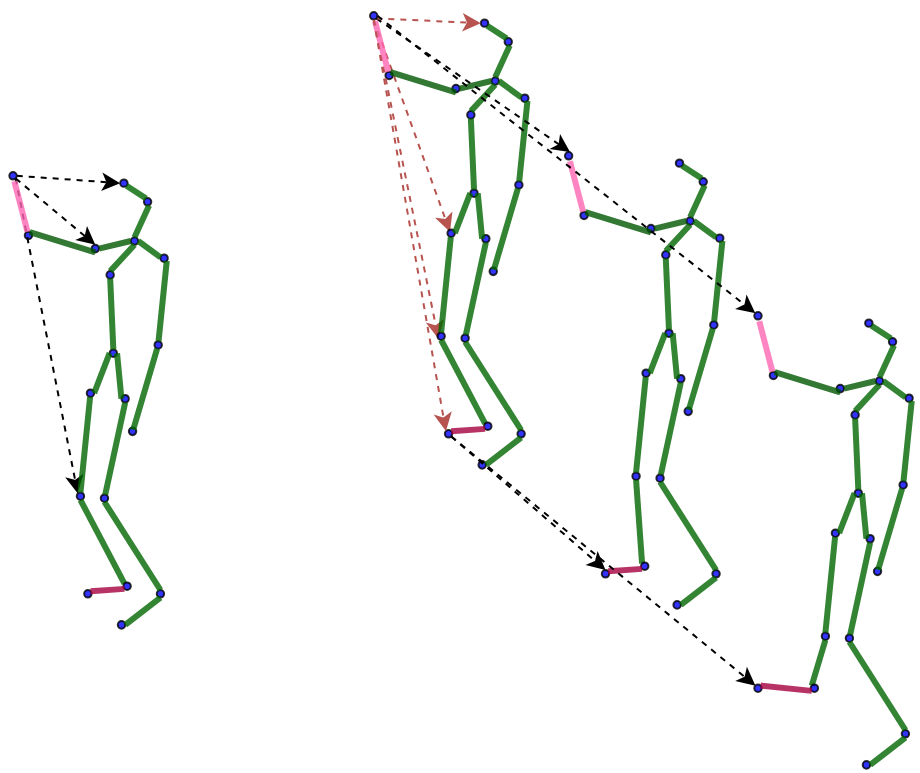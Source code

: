 <mxfile version="26.1.3">
  <diagram name="第 1 页" id="DeHprrIJ8amkX7loRC-t">
    <mxGraphModel dx="2010" dy="1772" grid="1" gridSize="10" guides="1" tooltips="1" connect="1" arrows="1" fold="1" page="1" pageScale="1" pageWidth="827" pageHeight="1169" math="0" shadow="0">
      <root>
        <mxCell id="0" />
        <mxCell id="1" parent="0" />
        <mxCell id="KUwgGPyPyFjpWA1K0ViN-1" value="" style="group" vertex="1" connectable="0" parent="1">
          <mxGeometry x="-690.341" y="-420.001" width="79.261" height="228.344" as="geometry" />
        </mxCell>
        <mxCell id="KUwgGPyPyFjpWA1K0ViN-2" value="" style="ellipse;whiteSpace=wrap;html=1;fillColor=#0000FF;opacity=80;" vertex="1" parent="KUwgGPyPyFjpWA1K0ViN-1">
          <mxGeometry x="55.426" y="3.712" width="3.71" height="3.71" as="geometry" />
        </mxCell>
        <mxCell id="KUwgGPyPyFjpWA1K0ViN-3" value="" style="ellipse;whiteSpace=wrap;html=1;fillColor=#0000FF;opacity=80;" vertex="1" parent="KUwgGPyPyFjpWA1K0ViN-1">
          <mxGeometry x="67.286" y="13.029" width="3.71" height="3.784" as="geometry" />
        </mxCell>
        <mxCell id="KUwgGPyPyFjpWA1K0ViN-4" value="" style="endArrow=none;html=1;rounded=0;exitX=0.3;exitY=0.059;exitDx=0;exitDy=0;entryX=1;entryY=1;entryDx=0;entryDy=0;exitPerimeter=0;strokeWidth=3;strokeColor=#006600;opacity=80;" edge="1" parent="KUwgGPyPyFjpWA1K0ViN-1" source="KUwgGPyPyFjpWA1K0ViN-3" target="KUwgGPyPyFjpWA1K0ViN-2">
          <mxGeometry width="50" height="50" relative="1" as="geometry">
            <mxPoint x="64.165" y="29.644" as="sourcePoint" />
            <mxPoint x="67.875" y="25.933" as="targetPoint" />
          </mxGeometry>
        </mxCell>
        <mxCell id="KUwgGPyPyFjpWA1K0ViN-5" value="" style="ellipse;whiteSpace=wrap;html=1;fillColor=#0000FF;opacity=80;" vertex="1" parent="KUwgGPyPyFjpWA1K0ViN-1">
          <mxGeometry x="60.748" y="32.623" width="3.71" height="3.784" as="geometry" />
        </mxCell>
        <mxCell id="KUwgGPyPyFjpWA1K0ViN-6" value="" style="ellipse;whiteSpace=wrap;html=1;fillColor=#0000FF;opacity=80;" vertex="1" parent="KUwgGPyPyFjpWA1K0ViN-1">
          <mxGeometry x="75.55" y="41.217" width="3.71" height="3.784" as="geometry" />
        </mxCell>
        <mxCell id="KUwgGPyPyFjpWA1K0ViN-7" value="" style="ellipse;whiteSpace=wrap;html=1;fillColor=#0000FF;opacity=80;" vertex="1" parent="KUwgGPyPyFjpWA1K0ViN-1">
          <mxGeometry x="41.13" y="36.407" width="3.71" height="3.784" as="geometry" />
        </mxCell>
        <mxCell id="KUwgGPyPyFjpWA1K0ViN-8" value="" style="endArrow=none;html=1;rounded=0;entryX=0.7;entryY=0.974;entryDx=0;entryDy=0;strokeWidth=3;entryPerimeter=0;exitX=0.5;exitY=0;exitDx=0;exitDy=0;fontSize=11;fillColor=#0000FF;strokeColor=#006600;opacity=80;" edge="1" parent="KUwgGPyPyFjpWA1K0ViN-1" source="KUwgGPyPyFjpWA1K0ViN-5" target="KUwgGPyPyFjpWA1K0ViN-3">
          <mxGeometry width="50" height="50" relative="1" as="geometry">
            <mxPoint x="64.313" y="17.771" as="sourcePoint" />
            <mxPoint x="62.68" y="14.802" as="targetPoint" />
          </mxGeometry>
        </mxCell>
        <mxCell id="KUwgGPyPyFjpWA1K0ViN-9" value="" style="edgeStyle=none;orthogonalLoop=1;jettySize=auto;html=1;rounded=0;labelBackgroundColor=default;strokeColor=#005700;strokeWidth=3;fontFamily=Helvetica;fontSize=11;fontColor=default;endArrow=none;shape=connector;exitX=1;exitY=0.5;exitDx=0;exitDy=0;entryX=0;entryY=0.5;entryDx=0;entryDy=0;opacity=80;fillColor=#008a00;" edge="1" parent="KUwgGPyPyFjpWA1K0ViN-1" source="KUwgGPyPyFjpWA1K0ViN-7" target="KUwgGPyPyFjpWA1K0ViN-5">
          <mxGeometry width="100" relative="1" as="geometry">
            <mxPoint x="49.324" y="26.31" as="sourcePoint" />
            <mxPoint x="55.038" y="25.414" as="targetPoint" />
            <Array as="points" />
          </mxGeometry>
        </mxCell>
        <mxCell id="KUwgGPyPyFjpWA1K0ViN-10" value="" style="edgeStyle=none;orthogonalLoop=1;jettySize=auto;html=1;rounded=0;labelBackgroundColor=default;strokeColor=#006600;strokeWidth=3;fontFamily=Helvetica;fontSize=11;fontColor=default;endArrow=none;shape=connector;exitX=1;exitY=0.5;exitDx=0;exitDy=0;entryX=0.02;entryY=0.386;entryDx=0;entryDy=0;entryPerimeter=0;opacity=80;" edge="1" parent="KUwgGPyPyFjpWA1K0ViN-1" source="KUwgGPyPyFjpWA1K0ViN-5" target="KUwgGPyPyFjpWA1K0ViN-6">
          <mxGeometry width="100" relative="1" as="geometry">
            <mxPoint x="60.455" y="33.354" as="sourcePoint" />
            <mxPoint x="67.875" y="33.354" as="targetPoint" />
            <Array as="points" />
          </mxGeometry>
        </mxCell>
        <mxCell id="KUwgGPyPyFjpWA1K0ViN-11" value="" style="ellipse;whiteSpace=wrap;html=1;fillColor=#0000FF;opacity=80;" vertex="1" parent="KUwgGPyPyFjpWA1K0ViN-1">
          <mxGeometry x="48.578" y="49.56" width="3.71" height="3.784" as="geometry" />
        </mxCell>
        <mxCell id="KUwgGPyPyFjpWA1K0ViN-12" value="" style="edgeStyle=none;orthogonalLoop=1;jettySize=auto;html=1;rounded=0;labelBackgroundColor=default;strokeColor=#006600;strokeWidth=3;fontFamily=Helvetica;fontSize=11;fontColor=default;endArrow=none;shape=connector;exitX=0.5;exitY=0;exitDx=0;exitDy=0;entryX=0.5;entryY=1;entryDx=0;entryDy=0;opacity=80;" edge="1" parent="KUwgGPyPyFjpWA1K0ViN-1" source="KUwgGPyPyFjpWA1K0ViN-11" target="KUwgGPyPyFjpWA1K0ViN-5">
          <mxGeometry width="100" relative="1" as="geometry">
            <mxPoint x="60.455" y="39.29" as="sourcePoint" />
            <mxPoint x="67.875" y="39.29" as="targetPoint" />
            <Array as="points" />
          </mxGeometry>
        </mxCell>
        <mxCell id="KUwgGPyPyFjpWA1K0ViN-13" value="" style="ellipse;whiteSpace=wrap;html=1;fillColor=#0000FF;opacity=80;" vertex="1" parent="KUwgGPyPyFjpWA1K0ViN-1">
          <mxGeometry x="72.58" y="84.572" width="3.71" height="3.784" as="geometry" />
        </mxCell>
        <mxCell id="KUwgGPyPyFjpWA1K0ViN-14" value="" style="edgeStyle=none;orthogonalLoop=1;jettySize=auto;html=1;rounded=0;labelBackgroundColor=default;strokeColor=#006600;strokeWidth=3;fontFamily=Helvetica;fontSize=11;fontColor=default;endArrow=none;shape=connector;exitX=1;exitY=1;exitDx=0;exitDy=0;opacity=80;" edge="1" parent="KUwgGPyPyFjpWA1K0ViN-1" source="KUwgGPyPyFjpWA1K0ViN-6" target="KUwgGPyPyFjpWA1K0ViN-13">
          <mxGeometry width="100" relative="1" as="geometry">
            <mxPoint x="73.811" y="35.58" as="sourcePoint" />
            <mxPoint x="81.231" y="35.58" as="targetPoint" />
            <Array as="points" />
          </mxGeometry>
        </mxCell>
        <mxCell id="KUwgGPyPyFjpWA1K0ViN-15" value="" style="ellipse;whiteSpace=wrap;html=1;fillColor=#0000FF;opacity=80;" vertex="1" parent="KUwgGPyPyFjpWA1K0ViN-1">
          <mxGeometry x="59.772" y="127.786" width="3.71" height="3.784" as="geometry" />
        </mxCell>
        <mxCell id="KUwgGPyPyFjpWA1K0ViN-16" value="" style="edgeStyle=none;orthogonalLoop=1;jettySize=auto;html=1;rounded=0;labelBackgroundColor=default;strokeColor=#006600;strokeWidth=3;fontFamily=Helvetica;fontSize=11;fontColor=default;endArrow=none;shape=connector;opacity=80;exitX=0.584;exitY=0.29;exitDx=0;exitDy=0;exitPerimeter=0;" edge="1" parent="KUwgGPyPyFjpWA1K0ViN-1" source="KUwgGPyPyFjpWA1K0ViN-15" target="KUwgGPyPyFjpWA1K0ViN-13">
          <mxGeometry width="100" relative="1" as="geometry">
            <mxPoint x="71.711" y="124.001" as="sourcePoint" />
            <mxPoint x="79.747" y="45.227" as="targetPoint" />
            <Array as="points" />
          </mxGeometry>
        </mxCell>
        <mxCell id="KUwgGPyPyFjpWA1K0ViN-17" value="" style="ellipse;whiteSpace=wrap;html=1;fillColor=#0000FF;opacity=80;" vertex="1" parent="KUwgGPyPyFjpWA1K0ViN-1">
          <mxGeometry x="7.71" y="29.834" width="3.71" height="3.784" as="geometry" />
        </mxCell>
        <mxCell id="KUwgGPyPyFjpWA1K0ViN-39" style="rounded=0;orthogonalLoop=1;jettySize=auto;html=1;exitX=1;exitY=0.5;exitDx=0;exitDy=0;entryX=0;entryY=0.5;entryDx=0;entryDy=0;dashed=1;" edge="1" parent="KUwgGPyPyFjpWA1K0ViN-1" source="KUwgGPyPyFjpWA1K0ViN-18" target="KUwgGPyPyFjpWA1K0ViN-2">
          <mxGeometry relative="1" as="geometry" />
        </mxCell>
        <mxCell id="KUwgGPyPyFjpWA1K0ViN-40" style="rounded=0;orthogonalLoop=1;jettySize=auto;html=1;exitX=1;exitY=1;exitDx=0;exitDy=0;entryX=0.5;entryY=0;entryDx=0;entryDy=0;dashed=1;" edge="1" parent="KUwgGPyPyFjpWA1K0ViN-1" source="KUwgGPyPyFjpWA1K0ViN-18" target="KUwgGPyPyFjpWA1K0ViN-7">
          <mxGeometry relative="1" as="geometry" />
        </mxCell>
        <mxCell id="KUwgGPyPyFjpWA1K0ViN-41" style="rounded=0;orthogonalLoop=1;jettySize=auto;html=1;exitX=1;exitY=1;exitDx=0;exitDy=0;entryX=0;entryY=0;entryDx=0;entryDy=0;dashed=1;" edge="1" parent="KUwgGPyPyFjpWA1K0ViN-1" source="KUwgGPyPyFjpWA1K0ViN-18" target="KUwgGPyPyFjpWA1K0ViN-27">
          <mxGeometry relative="1" as="geometry" />
        </mxCell>
        <mxCell id="KUwgGPyPyFjpWA1K0ViN-18" value="" style="ellipse;whiteSpace=wrap;html=1;fillColor=#0000FF;opacity=80;" vertex="1" parent="KUwgGPyPyFjpWA1K0ViN-1">
          <mxGeometry width="3.71" height="3.784" as="geometry" />
        </mxCell>
        <mxCell id="KUwgGPyPyFjpWA1K0ViN-19" value="" style="edgeStyle=none;orthogonalLoop=1;jettySize=auto;html=1;rounded=0;labelBackgroundColor=default;strokeColor=#FF66B3;strokeWidth=3;fontFamily=Helvetica;fontSize=11;fontColor=default;endArrow=none;shape=connector;opacity=80;exitX=0.673;exitY=1.226;exitDx=0;exitDy=0;exitPerimeter=0;" edge="1" parent="KUwgGPyPyFjpWA1K0ViN-1" source="KUwgGPyPyFjpWA1K0ViN-18" target="KUwgGPyPyFjpWA1K0ViN-17">
          <mxGeometry width="100" relative="1" as="geometry">
            <mxPoint x="7.711" y="4.001" as="sourcePoint" />
            <mxPoint x="54.518" y="44.485" as="targetPoint" />
            <Array as="points" />
          </mxGeometry>
        </mxCell>
        <mxCell id="KUwgGPyPyFjpWA1K0ViN-20" value="" style="edgeStyle=none;orthogonalLoop=1;jettySize=auto;html=1;rounded=0;labelBackgroundColor=default;strokeColor=#005700;strokeWidth=3;fontFamily=Helvetica;fontSize=11;fontColor=default;endArrow=none;shape=connector;exitX=0.677;exitY=0.061;exitDx=0;exitDy=0;exitPerimeter=0;opacity=80;entryX=0.5;entryY=1;entryDx=0;entryDy=0;fillColor=#008a00;" edge="1" parent="KUwgGPyPyFjpWA1K0ViN-1" source="KUwgGPyPyFjpWA1K0ViN-17" target="KUwgGPyPyFjpWA1K0ViN-7">
          <mxGeometry width="100" relative="1" as="geometry">
            <mxPoint x="44.872" y="29.644" as="sourcePoint" />
            <mxPoint x="44.65" y="26.972" as="targetPoint" />
            <Array as="points" />
          </mxGeometry>
        </mxCell>
        <mxCell id="KUwgGPyPyFjpWA1K0ViN-21" value="" style="ellipse;whiteSpace=wrap;html=1;fillColor=#0000FF;opacity=80;" vertex="1" parent="KUwgGPyPyFjpWA1K0ViN-1">
          <mxGeometry x="50.158" y="88.705" width="3.71" height="3.784" as="geometry" />
        </mxCell>
        <mxCell id="KUwgGPyPyFjpWA1K0ViN-22" value="" style="edgeStyle=none;orthogonalLoop=1;jettySize=auto;html=1;rounded=0;labelBackgroundColor=default;strokeColor=#006600;strokeWidth=3;fontFamily=Helvetica;fontSize=11;fontColor=default;endArrow=none;shape=connector;exitX=0.5;exitY=0;exitDx=0;exitDy=0;entryX=0.5;entryY=1;entryDx=0;entryDy=0;opacity=80;" edge="1" parent="KUwgGPyPyFjpWA1K0ViN-1" source="KUwgGPyPyFjpWA1K0ViN-21" target="KUwgGPyPyFjpWA1K0ViN-11">
          <mxGeometry width="100" relative="1" as="geometry">
            <mxPoint x="62.681" y="48.195" as="sourcePoint" />
            <mxPoint x="70.101" y="48.195" as="targetPoint" />
            <Array as="points" />
          </mxGeometry>
        </mxCell>
        <mxCell id="KUwgGPyPyFjpWA1K0ViN-23" value="" style="ellipse;whiteSpace=wrap;html=1;fillColor=#0000FF;opacity=80;" vertex="1" parent="KUwgGPyPyFjpWA1K0ViN-1">
          <mxGeometry x="56.065" y="111.485" width="3.71" height="3.784" as="geometry" />
        </mxCell>
        <mxCell id="KUwgGPyPyFjpWA1K0ViN-24" value="" style="ellipse;whiteSpace=wrap;html=1;fillColor=#0000FF;opacity=80;" vertex="1" parent="KUwgGPyPyFjpWA1K0ViN-1">
          <mxGeometry x="38.711" y="108.705" width="3.71" height="3.784" as="geometry" />
        </mxCell>
        <mxCell id="KUwgGPyPyFjpWA1K0ViN-25" value="" style="edgeStyle=none;orthogonalLoop=1;jettySize=auto;html=1;rounded=0;labelBackgroundColor=default;strokeColor=#006600;strokeWidth=3;fontFamily=Helvetica;fontSize=11;fontColor=default;endArrow=none;shape=connector;entryX=0;entryY=0.5;entryDx=0;entryDy=0;exitX=1;exitY=0.5;exitDx=0;exitDy=0;opacity=80;" edge="1" parent="KUwgGPyPyFjpWA1K0ViN-1" source="KUwgGPyPyFjpWA1K0ViN-24" target="KUwgGPyPyFjpWA1K0ViN-21">
          <mxGeometry width="100" relative="1" as="geometry">
            <mxPoint x="51.55" y="46.345" as="sourcePoint" />
            <mxPoint x="58.971" y="46.345" as="targetPoint" />
            <Array as="points" />
          </mxGeometry>
        </mxCell>
        <mxCell id="KUwgGPyPyFjpWA1K0ViN-26" value="" style="edgeStyle=none;orthogonalLoop=1;jettySize=auto;html=1;rounded=0;labelBackgroundColor=default;strokeColor=#006600;strokeWidth=3;fontFamily=Helvetica;fontSize=11;fontColor=default;endArrow=none;shape=connector;exitX=1;exitY=0.5;exitDx=0;exitDy=0;entryX=0;entryY=0.5;entryDx=0;entryDy=0;opacity=80;" edge="1" parent="KUwgGPyPyFjpWA1K0ViN-1" source="KUwgGPyPyFjpWA1K0ViN-21" target="KUwgGPyPyFjpWA1K0ViN-23">
          <mxGeometry width="100" relative="1" as="geometry">
            <mxPoint x="55.26" y="56.357" as="sourcePoint" />
            <mxPoint x="62.681" y="56.357" as="targetPoint" />
            <Array as="points" />
          </mxGeometry>
        </mxCell>
        <mxCell id="KUwgGPyPyFjpWA1K0ViN-27" value="" style="ellipse;whiteSpace=wrap;html=1;fillColor=#0000FF;opacity=80;" vertex="1" parent="KUwgGPyPyFjpWA1K0ViN-1">
          <mxGeometry x="33.714" y="160.22" width="3.71" height="3.784" as="geometry" />
        </mxCell>
        <mxCell id="KUwgGPyPyFjpWA1K0ViN-28" value="" style="ellipse;whiteSpace=wrap;html=1;fillColor=#0000FF;opacity=80;" vertex="1" parent="KUwgGPyPyFjpWA1K0ViN-1">
          <mxGeometry x="45.713" y="161.22" width="3.71" height="3.784" as="geometry" />
        </mxCell>
        <mxCell id="KUwgGPyPyFjpWA1K0ViN-29" value="" style="edgeStyle=none;orthogonalLoop=1;jettySize=auto;html=1;rounded=0;labelBackgroundColor=default;strokeColor=#006600;strokeWidth=3;fontFamily=Helvetica;fontSize=11;fontColor=default;endArrow=none;shape=connector;exitX=0.5;exitY=0;exitDx=0;exitDy=0;opacity=80;" edge="1" parent="KUwgGPyPyFjpWA1K0ViN-1" source="KUwgGPyPyFjpWA1K0ViN-27" target="KUwgGPyPyFjpWA1K0ViN-24">
          <mxGeometry width="100" relative="1" as="geometry">
            <mxPoint x="53.776" y="59.326" as="sourcePoint" />
            <mxPoint x="61.197" y="59.326" as="targetPoint" />
            <Array as="points" />
          </mxGeometry>
        </mxCell>
        <mxCell id="KUwgGPyPyFjpWA1K0ViN-30" value="" style="edgeStyle=none;orthogonalLoop=1;jettySize=auto;html=1;rounded=0;labelBackgroundColor=default;strokeColor=#006600;strokeWidth=3;fontFamily=Helvetica;fontSize=11;fontColor=default;endArrow=none;shape=connector;exitX=0.5;exitY=1;exitDx=0;exitDy=0;opacity=80;" edge="1" parent="KUwgGPyPyFjpWA1K0ViN-1" source="KUwgGPyPyFjpWA1K0ViN-23" target="KUwgGPyPyFjpWA1K0ViN-28">
          <mxGeometry width="100" relative="1" as="geometry">
            <mxPoint x="61.197" y="60.81" as="sourcePoint" />
            <mxPoint x="68.617" y="60.81" as="targetPoint" />
            <Array as="points" />
          </mxGeometry>
        </mxCell>
        <mxCell id="KUwgGPyPyFjpWA1K0ViN-31" value="" style="ellipse;whiteSpace=wrap;html=1;fillColor=#0000FF;opacity=80;" vertex="1" parent="KUwgGPyPyFjpWA1K0ViN-1">
          <mxGeometry x="37.423" y="209.005" width="3.71" height="3.784" as="geometry" />
        </mxCell>
        <mxCell id="KUwgGPyPyFjpWA1K0ViN-32" value="" style="edgeStyle=none;orthogonalLoop=1;jettySize=auto;html=1;rounded=0;labelBackgroundColor=default;strokeColor=#006600;strokeWidth=3;fontFamily=Helvetica;fontSize=11;fontColor=default;endArrow=none;shape=connector;entryX=0.5;entryY=1;entryDx=0;entryDy=0;opacity=80;exitX=0;exitY=0;exitDx=0;exitDy=0;" edge="1" parent="KUwgGPyPyFjpWA1K0ViN-1" source="KUwgGPyPyFjpWA1K0ViN-33" target="KUwgGPyPyFjpWA1K0ViN-27">
          <mxGeometry width="100" relative="1" as="geometry">
            <mxPoint x="48.711" y="206.001" as="sourcePoint" />
            <mxPoint x="57.486" y="80.103" as="targetPoint" />
            <Array as="points" />
          </mxGeometry>
        </mxCell>
        <mxCell id="KUwgGPyPyFjpWA1K0ViN-33" value="" style="ellipse;whiteSpace=wrap;html=1;fillColor=#0000FF;opacity=80;" vertex="1" parent="KUwgGPyPyFjpWA1K0ViN-1">
          <mxGeometry x="57.039" y="205.217" width="3.71" height="3.784" as="geometry" />
        </mxCell>
        <mxCell id="KUwgGPyPyFjpWA1K0ViN-34" value="" style="edgeStyle=none;orthogonalLoop=1;jettySize=auto;html=1;rounded=0;labelBackgroundColor=default;strokeColor=#A50040;strokeWidth=3;fontFamily=Helvetica;fontSize=11;fontColor=default;endArrow=none;shape=connector;exitX=0;exitY=1;exitDx=0;exitDy=0;opacity=80;entryX=1;entryY=0;entryDx=0;entryDy=0;fillColor=#d80073;" edge="1" parent="KUwgGPyPyFjpWA1K0ViN-1" source="KUwgGPyPyFjpWA1K0ViN-33" target="KUwgGPyPyFjpWA1K0ViN-31">
          <mxGeometry width="100" relative="1" as="geometry">
            <mxPoint x="56.744" y="91.234" as="sourcePoint" />
            <mxPoint x="64.165" y="91.234" as="targetPoint" />
            <Array as="points" />
          </mxGeometry>
        </mxCell>
        <mxCell id="KUwgGPyPyFjpWA1K0ViN-35" value="" style="ellipse;whiteSpace=wrap;html=1;fillColor=#0000FF;opacity=80;" vertex="1" parent="KUwgGPyPyFjpWA1K0ViN-1">
          <mxGeometry x="73.713" y="209.0" width="3.71" height="3.784" as="geometry" />
        </mxCell>
        <mxCell id="KUwgGPyPyFjpWA1K0ViN-36" value="" style="ellipse;whiteSpace=wrap;html=1;fillColor=#0000FF;opacity=80;" vertex="1" parent="KUwgGPyPyFjpWA1K0ViN-1">
          <mxGeometry x="54.233" y="224.56" width="3.71" height="3.784" as="geometry" />
        </mxCell>
        <mxCell id="KUwgGPyPyFjpWA1K0ViN-37" value="" style="endArrow=none;html=1;rounded=0;exitX=0.5;exitY=1;exitDx=0;exitDy=0;entryX=0.5;entryY=0;entryDx=0;entryDy=0;strokeColor=#006600;strokeWidth=3;opacity=80;" edge="1" parent="KUwgGPyPyFjpWA1K0ViN-1" source="KUwgGPyPyFjpWA1K0ViN-28" target="KUwgGPyPyFjpWA1K0ViN-35">
          <mxGeometry width="50" height="50" relative="1" as="geometry">
            <mxPoint x="114.711" y="184.001" as="sourcePoint" />
            <mxPoint x="164.711" y="134.001" as="targetPoint" />
          </mxGeometry>
        </mxCell>
        <mxCell id="KUwgGPyPyFjpWA1K0ViN-38" value="" style="endArrow=none;html=1;rounded=0;entryX=0.5;entryY=1;entryDx=0;entryDy=0;exitX=1;exitY=0.5;exitDx=0;exitDy=0;strokeColor=#006600;strokeWidth=3;opacity=80;" edge="1" parent="KUwgGPyPyFjpWA1K0ViN-1" source="KUwgGPyPyFjpWA1K0ViN-36" target="KUwgGPyPyFjpWA1K0ViN-35">
          <mxGeometry width="50" height="50" relative="1" as="geometry">
            <mxPoint x="34.711" y="224.001" as="sourcePoint" />
            <mxPoint x="84.711" y="174.001" as="targetPoint" />
          </mxGeometry>
        </mxCell>
        <mxCell id="KUwgGPyPyFjpWA1K0ViN-156" value="" style="group" vertex="1" connectable="0" parent="1">
          <mxGeometry x="-510.001" y="-500.001" width="271.401" height="378.344" as="geometry" />
        </mxCell>
        <mxCell id="KUwgGPyPyFjpWA1K0ViN-42" value="" style="group" vertex="1" connectable="0" parent="KUwgGPyPyFjpWA1K0ViN-156">
          <mxGeometry width="79.261" height="228.344" as="geometry" />
        </mxCell>
        <mxCell id="KUwgGPyPyFjpWA1K0ViN-43" value="" style="ellipse;whiteSpace=wrap;html=1;fillColor=#0000FF;opacity=80;" vertex="1" parent="KUwgGPyPyFjpWA1K0ViN-42">
          <mxGeometry x="55.426" y="3.712" width="3.71" height="3.71" as="geometry" />
        </mxCell>
        <mxCell id="KUwgGPyPyFjpWA1K0ViN-44" value="" style="ellipse;whiteSpace=wrap;html=1;fillColor=#0000FF;opacity=80;" vertex="1" parent="KUwgGPyPyFjpWA1K0ViN-42">
          <mxGeometry x="67.286" y="13.029" width="3.71" height="3.784" as="geometry" />
        </mxCell>
        <mxCell id="KUwgGPyPyFjpWA1K0ViN-45" value="" style="endArrow=none;html=1;rounded=0;exitX=0.3;exitY=0.059;exitDx=0;exitDy=0;entryX=1;entryY=1;entryDx=0;entryDy=0;exitPerimeter=0;strokeWidth=3;strokeColor=#006600;opacity=80;" edge="1" parent="KUwgGPyPyFjpWA1K0ViN-42" source="KUwgGPyPyFjpWA1K0ViN-44" target="KUwgGPyPyFjpWA1K0ViN-43">
          <mxGeometry width="50" height="50" relative="1" as="geometry">
            <mxPoint x="64.165" y="29.644" as="sourcePoint" />
            <mxPoint x="67.875" y="25.933" as="targetPoint" />
          </mxGeometry>
        </mxCell>
        <mxCell id="KUwgGPyPyFjpWA1K0ViN-46" value="" style="ellipse;whiteSpace=wrap;html=1;fillColor=#0000FF;opacity=80;" vertex="1" parent="KUwgGPyPyFjpWA1K0ViN-42">
          <mxGeometry x="60.748" y="32.623" width="3.71" height="3.784" as="geometry" />
        </mxCell>
        <mxCell id="KUwgGPyPyFjpWA1K0ViN-47" value="" style="ellipse;whiteSpace=wrap;html=1;fillColor=#0000FF;opacity=80;" vertex="1" parent="KUwgGPyPyFjpWA1K0ViN-42">
          <mxGeometry x="75.55" y="41.217" width="3.71" height="3.784" as="geometry" />
        </mxCell>
        <mxCell id="KUwgGPyPyFjpWA1K0ViN-48" value="" style="ellipse;whiteSpace=wrap;html=1;fillColor=#0000FF;opacity=80;" vertex="1" parent="KUwgGPyPyFjpWA1K0ViN-42">
          <mxGeometry x="41.13" y="36.407" width="3.71" height="3.784" as="geometry" />
        </mxCell>
        <mxCell id="KUwgGPyPyFjpWA1K0ViN-49" value="" style="endArrow=none;html=1;rounded=0;entryX=0.7;entryY=0.974;entryDx=0;entryDy=0;strokeWidth=3;entryPerimeter=0;exitX=0.5;exitY=0;exitDx=0;exitDy=0;fontSize=11;fillColor=#0000FF;strokeColor=#006600;opacity=80;" edge="1" parent="KUwgGPyPyFjpWA1K0ViN-42" source="KUwgGPyPyFjpWA1K0ViN-46" target="KUwgGPyPyFjpWA1K0ViN-44">
          <mxGeometry width="50" height="50" relative="1" as="geometry">
            <mxPoint x="64.313" y="17.771" as="sourcePoint" />
            <mxPoint x="62.68" y="14.802" as="targetPoint" />
          </mxGeometry>
        </mxCell>
        <mxCell id="KUwgGPyPyFjpWA1K0ViN-50" value="" style="edgeStyle=none;orthogonalLoop=1;jettySize=auto;html=1;rounded=0;labelBackgroundColor=default;strokeColor=#005700;strokeWidth=3;fontFamily=Helvetica;fontSize=11;fontColor=default;endArrow=none;shape=connector;exitX=1;exitY=0.5;exitDx=0;exitDy=0;entryX=0;entryY=0.5;entryDx=0;entryDy=0;opacity=80;fillColor=#008a00;" edge="1" parent="KUwgGPyPyFjpWA1K0ViN-42" source="KUwgGPyPyFjpWA1K0ViN-48" target="KUwgGPyPyFjpWA1K0ViN-46">
          <mxGeometry width="100" relative="1" as="geometry">
            <mxPoint x="49.324" y="26.31" as="sourcePoint" />
            <mxPoint x="55.038" y="25.414" as="targetPoint" />
            <Array as="points" />
          </mxGeometry>
        </mxCell>
        <mxCell id="KUwgGPyPyFjpWA1K0ViN-51" value="" style="edgeStyle=none;orthogonalLoop=1;jettySize=auto;html=1;rounded=0;labelBackgroundColor=default;strokeColor=#006600;strokeWidth=3;fontFamily=Helvetica;fontSize=11;fontColor=default;endArrow=none;shape=connector;exitX=1;exitY=0.5;exitDx=0;exitDy=0;entryX=0.02;entryY=0.386;entryDx=0;entryDy=0;entryPerimeter=0;opacity=80;" edge="1" parent="KUwgGPyPyFjpWA1K0ViN-42" source="KUwgGPyPyFjpWA1K0ViN-46" target="KUwgGPyPyFjpWA1K0ViN-47">
          <mxGeometry width="100" relative="1" as="geometry">
            <mxPoint x="60.455" y="33.354" as="sourcePoint" />
            <mxPoint x="67.875" y="33.354" as="targetPoint" />
            <Array as="points" />
          </mxGeometry>
        </mxCell>
        <mxCell id="KUwgGPyPyFjpWA1K0ViN-52" value="" style="ellipse;whiteSpace=wrap;html=1;fillColor=#0000FF;opacity=80;" vertex="1" parent="KUwgGPyPyFjpWA1K0ViN-42">
          <mxGeometry x="48.578" y="49.56" width="3.71" height="3.784" as="geometry" />
        </mxCell>
        <mxCell id="KUwgGPyPyFjpWA1K0ViN-53" value="" style="edgeStyle=none;orthogonalLoop=1;jettySize=auto;html=1;rounded=0;labelBackgroundColor=default;strokeColor=#006600;strokeWidth=3;fontFamily=Helvetica;fontSize=11;fontColor=default;endArrow=none;shape=connector;exitX=0.5;exitY=0;exitDx=0;exitDy=0;entryX=0.5;entryY=1;entryDx=0;entryDy=0;opacity=80;" edge="1" parent="KUwgGPyPyFjpWA1K0ViN-42" source="KUwgGPyPyFjpWA1K0ViN-52" target="KUwgGPyPyFjpWA1K0ViN-46">
          <mxGeometry width="100" relative="1" as="geometry">
            <mxPoint x="60.455" y="39.29" as="sourcePoint" />
            <mxPoint x="67.875" y="39.29" as="targetPoint" />
            <Array as="points" />
          </mxGeometry>
        </mxCell>
        <mxCell id="KUwgGPyPyFjpWA1K0ViN-54" value="" style="ellipse;whiteSpace=wrap;html=1;fillColor=#0000FF;opacity=80;" vertex="1" parent="KUwgGPyPyFjpWA1K0ViN-42">
          <mxGeometry x="72.58" y="84.572" width="3.71" height="3.784" as="geometry" />
        </mxCell>
        <mxCell id="KUwgGPyPyFjpWA1K0ViN-55" value="" style="edgeStyle=none;orthogonalLoop=1;jettySize=auto;html=1;rounded=0;labelBackgroundColor=default;strokeColor=#006600;strokeWidth=3;fontFamily=Helvetica;fontSize=11;fontColor=default;endArrow=none;shape=connector;exitX=1;exitY=1;exitDx=0;exitDy=0;opacity=80;" edge="1" parent="KUwgGPyPyFjpWA1K0ViN-42" source="KUwgGPyPyFjpWA1K0ViN-47" target="KUwgGPyPyFjpWA1K0ViN-54">
          <mxGeometry width="100" relative="1" as="geometry">
            <mxPoint x="73.811" y="35.58" as="sourcePoint" />
            <mxPoint x="81.231" y="35.58" as="targetPoint" />
            <Array as="points" />
          </mxGeometry>
        </mxCell>
        <mxCell id="KUwgGPyPyFjpWA1K0ViN-56" value="" style="ellipse;whiteSpace=wrap;html=1;fillColor=#0000FF;opacity=80;" vertex="1" parent="KUwgGPyPyFjpWA1K0ViN-42">
          <mxGeometry x="59.772" y="127.786" width="3.71" height="3.784" as="geometry" />
        </mxCell>
        <mxCell id="KUwgGPyPyFjpWA1K0ViN-57" value="" style="edgeStyle=none;orthogonalLoop=1;jettySize=auto;html=1;rounded=0;labelBackgroundColor=default;strokeColor=#006600;strokeWidth=3;fontFamily=Helvetica;fontSize=11;fontColor=default;endArrow=none;shape=connector;opacity=80;exitX=0.584;exitY=0.29;exitDx=0;exitDy=0;exitPerimeter=0;" edge="1" parent="KUwgGPyPyFjpWA1K0ViN-42" source="KUwgGPyPyFjpWA1K0ViN-56" target="KUwgGPyPyFjpWA1K0ViN-54">
          <mxGeometry width="100" relative="1" as="geometry">
            <mxPoint x="71.711" y="124.001" as="sourcePoint" />
            <mxPoint x="79.747" y="45.227" as="targetPoint" />
            <Array as="points" />
          </mxGeometry>
        </mxCell>
        <mxCell id="KUwgGPyPyFjpWA1K0ViN-58" value="" style="ellipse;whiteSpace=wrap;html=1;fillColor=#0000FF;opacity=80;" vertex="1" parent="KUwgGPyPyFjpWA1K0ViN-42">
          <mxGeometry x="7.71" y="29.834" width="3.71" height="3.784" as="geometry" />
        </mxCell>
        <mxCell id="KUwgGPyPyFjpWA1K0ViN-157" style="rounded=0;orthogonalLoop=1;jettySize=auto;html=1;exitX=1;exitY=1;exitDx=0;exitDy=0;dashed=1;" edge="1" parent="KUwgGPyPyFjpWA1K0ViN-42" source="KUwgGPyPyFjpWA1K0ViN-59">
          <mxGeometry relative="1" as="geometry">
            <mxPoint x="100.001" y="70.001" as="targetPoint" />
          </mxGeometry>
        </mxCell>
        <mxCell id="KUwgGPyPyFjpWA1K0ViN-161" style="edgeStyle=none;rounded=0;orthogonalLoop=1;jettySize=auto;html=1;exitX=1;exitY=1;exitDx=0;exitDy=0;entryX=0;entryY=0.5;entryDx=0;entryDy=0;dashed=1;fillColor=#f8cecc;strokeColor=#b85450;" edge="1" parent="KUwgGPyPyFjpWA1K0ViN-42" source="KUwgGPyPyFjpWA1K0ViN-59" target="KUwgGPyPyFjpWA1K0ViN-43">
          <mxGeometry relative="1" as="geometry" />
        </mxCell>
        <mxCell id="KUwgGPyPyFjpWA1K0ViN-162" style="edgeStyle=none;rounded=0;orthogonalLoop=1;jettySize=auto;html=1;exitX=0.5;exitY=1;exitDx=0;exitDy=0;dashed=1;fillColor=#f8cecc;strokeColor=#b85450;" edge="1" parent="KUwgGPyPyFjpWA1K0ViN-42" source="KUwgGPyPyFjpWA1K0ViN-59">
          <mxGeometry relative="1" as="geometry">
            <mxPoint x="40.001" y="110.001" as="targetPoint" />
          </mxGeometry>
        </mxCell>
        <mxCell id="KUwgGPyPyFjpWA1K0ViN-163" style="edgeStyle=none;rounded=0;orthogonalLoop=1;jettySize=auto;html=1;exitX=0.5;exitY=1;exitDx=0;exitDy=0;entryX=0;entryY=1;entryDx=0;entryDy=0;fillColor=#f8cecc;strokeColor=#b85450;dashed=1;" edge="1" parent="KUwgGPyPyFjpWA1K0ViN-42" source="KUwgGPyPyFjpWA1K0ViN-59" target="KUwgGPyPyFjpWA1K0ViN-68">
          <mxGeometry relative="1" as="geometry" />
        </mxCell>
        <mxCell id="KUwgGPyPyFjpWA1K0ViN-59" value="" style="ellipse;whiteSpace=wrap;html=1;fillColor=#0000FF;opacity=80;" vertex="1" parent="KUwgGPyPyFjpWA1K0ViN-42">
          <mxGeometry width="3.71" height="3.784" as="geometry" />
        </mxCell>
        <mxCell id="KUwgGPyPyFjpWA1K0ViN-60" value="" style="edgeStyle=none;orthogonalLoop=1;jettySize=auto;html=1;rounded=0;labelBackgroundColor=default;strokeColor=#FF66B3;strokeWidth=3;fontFamily=Helvetica;fontSize=11;fontColor=default;endArrow=none;shape=connector;opacity=80;exitX=0.673;exitY=1.226;exitDx=0;exitDy=0;exitPerimeter=0;" edge="1" parent="KUwgGPyPyFjpWA1K0ViN-42" source="KUwgGPyPyFjpWA1K0ViN-59" target="KUwgGPyPyFjpWA1K0ViN-58">
          <mxGeometry width="100" relative="1" as="geometry">
            <mxPoint x="7.711" y="4.001" as="sourcePoint" />
            <mxPoint x="54.518" y="44.485" as="targetPoint" />
            <Array as="points" />
          </mxGeometry>
        </mxCell>
        <mxCell id="KUwgGPyPyFjpWA1K0ViN-61" value="" style="edgeStyle=none;orthogonalLoop=1;jettySize=auto;html=1;rounded=0;labelBackgroundColor=default;strokeColor=#005700;strokeWidth=3;fontFamily=Helvetica;fontSize=11;fontColor=default;endArrow=none;shape=connector;exitX=0.677;exitY=0.061;exitDx=0;exitDy=0;exitPerimeter=0;opacity=80;entryX=0.5;entryY=1;entryDx=0;entryDy=0;fillColor=#008a00;" edge="1" parent="KUwgGPyPyFjpWA1K0ViN-42" source="KUwgGPyPyFjpWA1K0ViN-58" target="KUwgGPyPyFjpWA1K0ViN-48">
          <mxGeometry width="100" relative="1" as="geometry">
            <mxPoint x="44.872" y="29.644" as="sourcePoint" />
            <mxPoint x="44.65" y="26.972" as="targetPoint" />
            <Array as="points" />
          </mxGeometry>
        </mxCell>
        <mxCell id="KUwgGPyPyFjpWA1K0ViN-62" value="" style="ellipse;whiteSpace=wrap;html=1;fillColor=#0000FF;opacity=80;" vertex="1" parent="KUwgGPyPyFjpWA1K0ViN-42">
          <mxGeometry x="50.158" y="88.705" width="3.71" height="3.784" as="geometry" />
        </mxCell>
        <mxCell id="KUwgGPyPyFjpWA1K0ViN-63" value="" style="edgeStyle=none;orthogonalLoop=1;jettySize=auto;html=1;rounded=0;labelBackgroundColor=default;strokeColor=#006600;strokeWidth=3;fontFamily=Helvetica;fontSize=11;fontColor=default;endArrow=none;shape=connector;exitX=0.5;exitY=0;exitDx=0;exitDy=0;entryX=0.5;entryY=1;entryDx=0;entryDy=0;opacity=80;" edge="1" parent="KUwgGPyPyFjpWA1K0ViN-42" source="KUwgGPyPyFjpWA1K0ViN-62" target="KUwgGPyPyFjpWA1K0ViN-52">
          <mxGeometry width="100" relative="1" as="geometry">
            <mxPoint x="62.681" y="48.195" as="sourcePoint" />
            <mxPoint x="70.101" y="48.195" as="targetPoint" />
            <Array as="points" />
          </mxGeometry>
        </mxCell>
        <mxCell id="KUwgGPyPyFjpWA1K0ViN-64" value="" style="ellipse;whiteSpace=wrap;html=1;fillColor=#0000FF;opacity=80;" vertex="1" parent="KUwgGPyPyFjpWA1K0ViN-42">
          <mxGeometry x="56.065" y="111.485" width="3.71" height="3.784" as="geometry" />
        </mxCell>
        <mxCell id="KUwgGPyPyFjpWA1K0ViN-65" value="" style="ellipse;whiteSpace=wrap;html=1;fillColor=#0000FF;opacity=80;" vertex="1" parent="KUwgGPyPyFjpWA1K0ViN-42">
          <mxGeometry x="38.711" y="108.705" width="3.71" height="3.784" as="geometry" />
        </mxCell>
        <mxCell id="KUwgGPyPyFjpWA1K0ViN-66" value="" style="edgeStyle=none;orthogonalLoop=1;jettySize=auto;html=1;rounded=0;labelBackgroundColor=default;strokeColor=#006600;strokeWidth=3;fontFamily=Helvetica;fontSize=11;fontColor=default;endArrow=none;shape=connector;entryX=0;entryY=0.5;entryDx=0;entryDy=0;exitX=1;exitY=0.5;exitDx=0;exitDy=0;opacity=80;" edge="1" parent="KUwgGPyPyFjpWA1K0ViN-42" source="KUwgGPyPyFjpWA1K0ViN-65" target="KUwgGPyPyFjpWA1K0ViN-62">
          <mxGeometry width="100" relative="1" as="geometry">
            <mxPoint x="51.55" y="46.345" as="sourcePoint" />
            <mxPoint x="58.971" y="46.345" as="targetPoint" />
            <Array as="points" />
          </mxGeometry>
        </mxCell>
        <mxCell id="KUwgGPyPyFjpWA1K0ViN-67" value="" style="edgeStyle=none;orthogonalLoop=1;jettySize=auto;html=1;rounded=0;labelBackgroundColor=default;strokeColor=#006600;strokeWidth=3;fontFamily=Helvetica;fontSize=11;fontColor=default;endArrow=none;shape=connector;exitX=1;exitY=0.5;exitDx=0;exitDy=0;entryX=0;entryY=0.5;entryDx=0;entryDy=0;opacity=80;" edge="1" parent="KUwgGPyPyFjpWA1K0ViN-42" source="KUwgGPyPyFjpWA1K0ViN-62" target="KUwgGPyPyFjpWA1K0ViN-64">
          <mxGeometry width="100" relative="1" as="geometry">
            <mxPoint x="55.26" y="56.357" as="sourcePoint" />
            <mxPoint x="62.681" y="56.357" as="targetPoint" />
            <Array as="points" />
          </mxGeometry>
        </mxCell>
        <mxCell id="KUwgGPyPyFjpWA1K0ViN-68" value="" style="ellipse;whiteSpace=wrap;html=1;fillColor=#0000FF;opacity=80;" vertex="1" parent="KUwgGPyPyFjpWA1K0ViN-42">
          <mxGeometry x="33.714" y="160.22" width="3.71" height="3.784" as="geometry" />
        </mxCell>
        <mxCell id="KUwgGPyPyFjpWA1K0ViN-69" value="" style="ellipse;whiteSpace=wrap;html=1;fillColor=#0000FF;opacity=80;" vertex="1" parent="KUwgGPyPyFjpWA1K0ViN-42">
          <mxGeometry x="45.713" y="161.22" width="3.71" height="3.784" as="geometry" />
        </mxCell>
        <mxCell id="KUwgGPyPyFjpWA1K0ViN-70" value="" style="edgeStyle=none;orthogonalLoop=1;jettySize=auto;html=1;rounded=0;labelBackgroundColor=default;strokeColor=#006600;strokeWidth=3;fontFamily=Helvetica;fontSize=11;fontColor=default;endArrow=none;shape=connector;exitX=0.5;exitY=0;exitDx=0;exitDy=0;opacity=80;" edge="1" parent="KUwgGPyPyFjpWA1K0ViN-42" source="KUwgGPyPyFjpWA1K0ViN-68" target="KUwgGPyPyFjpWA1K0ViN-65">
          <mxGeometry width="100" relative="1" as="geometry">
            <mxPoint x="53.776" y="59.326" as="sourcePoint" />
            <mxPoint x="61.197" y="59.326" as="targetPoint" />
            <Array as="points" />
          </mxGeometry>
        </mxCell>
        <mxCell id="KUwgGPyPyFjpWA1K0ViN-71" value="" style="edgeStyle=none;orthogonalLoop=1;jettySize=auto;html=1;rounded=0;labelBackgroundColor=default;strokeColor=#006600;strokeWidth=3;fontFamily=Helvetica;fontSize=11;fontColor=default;endArrow=none;shape=connector;exitX=0.5;exitY=1;exitDx=0;exitDy=0;opacity=80;" edge="1" parent="KUwgGPyPyFjpWA1K0ViN-42" source="KUwgGPyPyFjpWA1K0ViN-64" target="KUwgGPyPyFjpWA1K0ViN-69">
          <mxGeometry width="100" relative="1" as="geometry">
            <mxPoint x="61.197" y="60.81" as="sourcePoint" />
            <mxPoint x="68.617" y="60.81" as="targetPoint" />
            <Array as="points" />
          </mxGeometry>
        </mxCell>
        <mxCell id="KUwgGPyPyFjpWA1K0ViN-72" value="" style="ellipse;whiteSpace=wrap;html=1;fillColor=#0000FF;opacity=80;" vertex="1" parent="KUwgGPyPyFjpWA1K0ViN-42">
          <mxGeometry x="37.423" y="209.005" width="3.71" height="3.784" as="geometry" />
        </mxCell>
        <mxCell id="KUwgGPyPyFjpWA1K0ViN-73" value="" style="edgeStyle=none;orthogonalLoop=1;jettySize=auto;html=1;rounded=0;labelBackgroundColor=default;strokeColor=#006600;strokeWidth=3;fontFamily=Helvetica;fontSize=11;fontColor=default;endArrow=none;shape=connector;entryX=0.5;entryY=1;entryDx=0;entryDy=0;opacity=80;exitX=0;exitY=0;exitDx=0;exitDy=0;" edge="1" parent="KUwgGPyPyFjpWA1K0ViN-42" source="KUwgGPyPyFjpWA1K0ViN-74" target="KUwgGPyPyFjpWA1K0ViN-68">
          <mxGeometry width="100" relative="1" as="geometry">
            <mxPoint x="48.711" y="206.001" as="sourcePoint" />
            <mxPoint x="57.486" y="80.103" as="targetPoint" />
            <Array as="points" />
          </mxGeometry>
        </mxCell>
        <mxCell id="KUwgGPyPyFjpWA1K0ViN-74" value="" style="ellipse;whiteSpace=wrap;html=1;fillColor=#0000FF;opacity=80;" vertex="1" parent="KUwgGPyPyFjpWA1K0ViN-42">
          <mxGeometry x="57.039" y="205.217" width="3.71" height="3.784" as="geometry" />
        </mxCell>
        <mxCell id="KUwgGPyPyFjpWA1K0ViN-75" value="" style="edgeStyle=none;orthogonalLoop=1;jettySize=auto;html=1;rounded=0;labelBackgroundColor=default;strokeColor=#A50040;strokeWidth=3;fontFamily=Helvetica;fontSize=11;fontColor=default;endArrow=none;shape=connector;exitX=0;exitY=1;exitDx=0;exitDy=0;opacity=80;entryX=1;entryY=0;entryDx=0;entryDy=0;fillColor=#d80073;" edge="1" parent="KUwgGPyPyFjpWA1K0ViN-42" source="KUwgGPyPyFjpWA1K0ViN-74" target="KUwgGPyPyFjpWA1K0ViN-72">
          <mxGeometry width="100" relative="1" as="geometry">
            <mxPoint x="56.744" y="91.234" as="sourcePoint" />
            <mxPoint x="64.165" y="91.234" as="targetPoint" />
            <Array as="points" />
          </mxGeometry>
        </mxCell>
        <mxCell id="KUwgGPyPyFjpWA1K0ViN-76" value="" style="ellipse;whiteSpace=wrap;html=1;fillColor=#0000FF;opacity=80;" vertex="1" parent="KUwgGPyPyFjpWA1K0ViN-42">
          <mxGeometry x="73.713" y="209.0" width="3.71" height="3.784" as="geometry" />
        </mxCell>
        <mxCell id="KUwgGPyPyFjpWA1K0ViN-77" value="" style="ellipse;whiteSpace=wrap;html=1;fillColor=#0000FF;opacity=80;" vertex="1" parent="KUwgGPyPyFjpWA1K0ViN-42">
          <mxGeometry x="54.233" y="224.56" width="3.71" height="3.784" as="geometry" />
        </mxCell>
        <mxCell id="KUwgGPyPyFjpWA1K0ViN-78" value="" style="endArrow=none;html=1;rounded=0;exitX=0.5;exitY=1;exitDx=0;exitDy=0;entryX=0.5;entryY=0;entryDx=0;entryDy=0;strokeColor=#006600;strokeWidth=3;opacity=80;" edge="1" parent="KUwgGPyPyFjpWA1K0ViN-42" source="KUwgGPyPyFjpWA1K0ViN-69" target="KUwgGPyPyFjpWA1K0ViN-76">
          <mxGeometry width="50" height="50" relative="1" as="geometry">
            <mxPoint x="114.711" y="184.001" as="sourcePoint" />
            <mxPoint x="164.711" y="134.001" as="targetPoint" />
          </mxGeometry>
        </mxCell>
        <mxCell id="KUwgGPyPyFjpWA1K0ViN-79" value="" style="endArrow=none;html=1;rounded=0;entryX=0.5;entryY=1;entryDx=0;entryDy=0;exitX=1;exitY=0.5;exitDx=0;exitDy=0;strokeColor=#006600;strokeWidth=3;opacity=80;" edge="1" parent="KUwgGPyPyFjpWA1K0ViN-42" source="KUwgGPyPyFjpWA1K0ViN-77" target="KUwgGPyPyFjpWA1K0ViN-76">
          <mxGeometry width="50" height="50" relative="1" as="geometry">
            <mxPoint x="34.711" y="224.001" as="sourcePoint" />
            <mxPoint x="84.711" y="174.001" as="targetPoint" />
          </mxGeometry>
        </mxCell>
        <mxCell id="KUwgGPyPyFjpWA1K0ViN-164" style="edgeStyle=none;rounded=0;orthogonalLoop=1;jettySize=auto;html=1;exitX=0.5;exitY=1;exitDx=0;exitDy=0;entryX=0;entryY=0;entryDx=0;entryDy=0;fillColor=#f8cecc;strokeColor=#b85450;dashed=1;" edge="1" parent="KUwgGPyPyFjpWA1K0ViN-42" source="KUwgGPyPyFjpWA1K0ViN-59" target="KUwgGPyPyFjpWA1K0ViN-72">
          <mxGeometry relative="1" as="geometry" />
        </mxCell>
        <mxCell id="KUwgGPyPyFjpWA1K0ViN-80" value="" style="group" vertex="1" connectable="0" parent="KUwgGPyPyFjpWA1K0ViN-156">
          <mxGeometry x="97.47" y="70" width="79.261" height="228.344" as="geometry" />
        </mxCell>
        <mxCell id="KUwgGPyPyFjpWA1K0ViN-81" value="" style="ellipse;whiteSpace=wrap;html=1;fillColor=#0000FF;opacity=80;" vertex="1" parent="KUwgGPyPyFjpWA1K0ViN-80">
          <mxGeometry x="55.426" y="3.712" width="3.71" height="3.71" as="geometry" />
        </mxCell>
        <mxCell id="KUwgGPyPyFjpWA1K0ViN-82" value="" style="ellipse;whiteSpace=wrap;html=1;fillColor=#0000FF;opacity=80;" vertex="1" parent="KUwgGPyPyFjpWA1K0ViN-80">
          <mxGeometry x="67.286" y="13.029" width="3.71" height="3.784" as="geometry" />
        </mxCell>
        <mxCell id="KUwgGPyPyFjpWA1K0ViN-83" value="" style="endArrow=none;html=1;rounded=0;exitX=0.3;exitY=0.059;exitDx=0;exitDy=0;entryX=1;entryY=1;entryDx=0;entryDy=0;exitPerimeter=0;strokeWidth=3;strokeColor=#006600;opacity=80;" edge="1" parent="KUwgGPyPyFjpWA1K0ViN-80" source="KUwgGPyPyFjpWA1K0ViN-82" target="KUwgGPyPyFjpWA1K0ViN-81">
          <mxGeometry width="50" height="50" relative="1" as="geometry">
            <mxPoint x="64.165" y="29.644" as="sourcePoint" />
            <mxPoint x="67.875" y="25.933" as="targetPoint" />
          </mxGeometry>
        </mxCell>
        <mxCell id="KUwgGPyPyFjpWA1K0ViN-84" value="" style="ellipse;whiteSpace=wrap;html=1;fillColor=#0000FF;opacity=80;" vertex="1" parent="KUwgGPyPyFjpWA1K0ViN-80">
          <mxGeometry x="60.748" y="32.623" width="3.71" height="3.784" as="geometry" />
        </mxCell>
        <mxCell id="KUwgGPyPyFjpWA1K0ViN-85" value="" style="ellipse;whiteSpace=wrap;html=1;fillColor=#0000FF;opacity=80;" vertex="1" parent="KUwgGPyPyFjpWA1K0ViN-80">
          <mxGeometry x="75.55" y="41.217" width="3.71" height="3.784" as="geometry" />
        </mxCell>
        <mxCell id="KUwgGPyPyFjpWA1K0ViN-86" value="" style="ellipse;whiteSpace=wrap;html=1;fillColor=#0000FF;opacity=80;" vertex="1" parent="KUwgGPyPyFjpWA1K0ViN-80">
          <mxGeometry x="41.13" y="36.407" width="3.71" height="3.784" as="geometry" />
        </mxCell>
        <mxCell id="KUwgGPyPyFjpWA1K0ViN-87" value="" style="endArrow=none;html=1;rounded=0;entryX=0.7;entryY=0.974;entryDx=0;entryDy=0;strokeWidth=3;entryPerimeter=0;exitX=0.5;exitY=0;exitDx=0;exitDy=0;fontSize=11;fillColor=#0000FF;strokeColor=#006600;opacity=80;" edge="1" parent="KUwgGPyPyFjpWA1K0ViN-80" source="KUwgGPyPyFjpWA1K0ViN-84" target="KUwgGPyPyFjpWA1K0ViN-82">
          <mxGeometry width="50" height="50" relative="1" as="geometry">
            <mxPoint x="64.313" y="17.771" as="sourcePoint" />
            <mxPoint x="62.68" y="14.802" as="targetPoint" />
          </mxGeometry>
        </mxCell>
        <mxCell id="KUwgGPyPyFjpWA1K0ViN-88" value="" style="edgeStyle=none;orthogonalLoop=1;jettySize=auto;html=1;rounded=0;labelBackgroundColor=default;strokeColor=#005700;strokeWidth=3;fontFamily=Helvetica;fontSize=11;fontColor=default;endArrow=none;shape=connector;exitX=1;exitY=0.5;exitDx=0;exitDy=0;entryX=0;entryY=0.5;entryDx=0;entryDy=0;opacity=80;fillColor=#008a00;" edge="1" parent="KUwgGPyPyFjpWA1K0ViN-80" source="KUwgGPyPyFjpWA1K0ViN-86" target="KUwgGPyPyFjpWA1K0ViN-84">
          <mxGeometry width="100" relative="1" as="geometry">
            <mxPoint x="49.324" y="26.31" as="sourcePoint" />
            <mxPoint x="55.038" y="25.414" as="targetPoint" />
            <Array as="points" />
          </mxGeometry>
        </mxCell>
        <mxCell id="KUwgGPyPyFjpWA1K0ViN-89" value="" style="edgeStyle=none;orthogonalLoop=1;jettySize=auto;html=1;rounded=0;labelBackgroundColor=default;strokeColor=#006600;strokeWidth=3;fontFamily=Helvetica;fontSize=11;fontColor=default;endArrow=none;shape=connector;exitX=1;exitY=0.5;exitDx=0;exitDy=0;entryX=0.02;entryY=0.386;entryDx=0;entryDy=0;entryPerimeter=0;opacity=80;" edge="1" parent="KUwgGPyPyFjpWA1K0ViN-80" source="KUwgGPyPyFjpWA1K0ViN-84" target="KUwgGPyPyFjpWA1K0ViN-85">
          <mxGeometry width="100" relative="1" as="geometry">
            <mxPoint x="60.455" y="33.354" as="sourcePoint" />
            <mxPoint x="67.875" y="33.354" as="targetPoint" />
            <Array as="points" />
          </mxGeometry>
        </mxCell>
        <mxCell id="KUwgGPyPyFjpWA1K0ViN-90" value="" style="ellipse;whiteSpace=wrap;html=1;fillColor=#0000FF;opacity=80;" vertex="1" parent="KUwgGPyPyFjpWA1K0ViN-80">
          <mxGeometry x="48.578" y="49.56" width="3.71" height="3.784" as="geometry" />
        </mxCell>
        <mxCell id="KUwgGPyPyFjpWA1K0ViN-91" value="" style="edgeStyle=none;orthogonalLoop=1;jettySize=auto;html=1;rounded=0;labelBackgroundColor=default;strokeColor=#006600;strokeWidth=3;fontFamily=Helvetica;fontSize=11;fontColor=default;endArrow=none;shape=connector;exitX=0.5;exitY=0;exitDx=0;exitDy=0;entryX=0.5;entryY=1;entryDx=0;entryDy=0;opacity=80;" edge="1" parent="KUwgGPyPyFjpWA1K0ViN-80" source="KUwgGPyPyFjpWA1K0ViN-90" target="KUwgGPyPyFjpWA1K0ViN-84">
          <mxGeometry width="100" relative="1" as="geometry">
            <mxPoint x="60.455" y="39.29" as="sourcePoint" />
            <mxPoint x="67.875" y="39.29" as="targetPoint" />
            <Array as="points" />
          </mxGeometry>
        </mxCell>
        <mxCell id="KUwgGPyPyFjpWA1K0ViN-92" value="" style="ellipse;whiteSpace=wrap;html=1;fillColor=#0000FF;opacity=80;" vertex="1" parent="KUwgGPyPyFjpWA1K0ViN-80">
          <mxGeometry x="72.58" y="84.572" width="3.71" height="3.784" as="geometry" />
        </mxCell>
        <mxCell id="KUwgGPyPyFjpWA1K0ViN-93" value="" style="edgeStyle=none;orthogonalLoop=1;jettySize=auto;html=1;rounded=0;labelBackgroundColor=default;strokeColor=#006600;strokeWidth=3;fontFamily=Helvetica;fontSize=11;fontColor=default;endArrow=none;shape=connector;exitX=1;exitY=1;exitDx=0;exitDy=0;opacity=80;" edge="1" parent="KUwgGPyPyFjpWA1K0ViN-80" source="KUwgGPyPyFjpWA1K0ViN-85" target="KUwgGPyPyFjpWA1K0ViN-92">
          <mxGeometry width="100" relative="1" as="geometry">
            <mxPoint x="73.811" y="35.58" as="sourcePoint" />
            <mxPoint x="81.231" y="35.58" as="targetPoint" />
            <Array as="points" />
          </mxGeometry>
        </mxCell>
        <mxCell id="KUwgGPyPyFjpWA1K0ViN-94" value="" style="ellipse;whiteSpace=wrap;html=1;fillColor=#0000FF;opacity=80;" vertex="1" parent="KUwgGPyPyFjpWA1K0ViN-80">
          <mxGeometry x="59.772" y="127.786" width="3.71" height="3.784" as="geometry" />
        </mxCell>
        <mxCell id="KUwgGPyPyFjpWA1K0ViN-95" value="" style="edgeStyle=none;orthogonalLoop=1;jettySize=auto;html=1;rounded=0;labelBackgroundColor=default;strokeColor=#006600;strokeWidth=3;fontFamily=Helvetica;fontSize=11;fontColor=default;endArrow=none;shape=connector;opacity=80;exitX=0.584;exitY=0.29;exitDx=0;exitDy=0;exitPerimeter=0;" edge="1" parent="KUwgGPyPyFjpWA1K0ViN-80" source="KUwgGPyPyFjpWA1K0ViN-94" target="KUwgGPyPyFjpWA1K0ViN-92">
          <mxGeometry width="100" relative="1" as="geometry">
            <mxPoint x="71.711" y="124.001" as="sourcePoint" />
            <mxPoint x="79.747" y="45.227" as="targetPoint" />
            <Array as="points" />
          </mxGeometry>
        </mxCell>
        <mxCell id="KUwgGPyPyFjpWA1K0ViN-96" value="" style="ellipse;whiteSpace=wrap;html=1;fillColor=#0000FF;opacity=80;" vertex="1" parent="KUwgGPyPyFjpWA1K0ViN-80">
          <mxGeometry x="7.71" y="29.834" width="3.71" height="3.784" as="geometry" />
        </mxCell>
        <mxCell id="KUwgGPyPyFjpWA1K0ViN-97" value="" style="ellipse;whiteSpace=wrap;html=1;fillColor=#0000FF;opacity=80;" vertex="1" parent="KUwgGPyPyFjpWA1K0ViN-80">
          <mxGeometry width="3.71" height="3.784" as="geometry" />
        </mxCell>
        <mxCell id="KUwgGPyPyFjpWA1K0ViN-98" value="" style="edgeStyle=none;orthogonalLoop=1;jettySize=auto;html=1;rounded=0;labelBackgroundColor=default;strokeColor=#FF66B3;strokeWidth=3;fontFamily=Helvetica;fontSize=11;fontColor=default;endArrow=none;shape=connector;opacity=80;exitX=0.673;exitY=1.226;exitDx=0;exitDy=0;exitPerimeter=0;" edge="1" parent="KUwgGPyPyFjpWA1K0ViN-80" source="KUwgGPyPyFjpWA1K0ViN-97" target="KUwgGPyPyFjpWA1K0ViN-96">
          <mxGeometry width="100" relative="1" as="geometry">
            <mxPoint x="7.711" y="4.001" as="sourcePoint" />
            <mxPoint x="54.518" y="44.485" as="targetPoint" />
            <Array as="points" />
          </mxGeometry>
        </mxCell>
        <mxCell id="KUwgGPyPyFjpWA1K0ViN-99" value="" style="edgeStyle=none;orthogonalLoop=1;jettySize=auto;html=1;rounded=0;labelBackgroundColor=default;strokeColor=#005700;strokeWidth=3;fontFamily=Helvetica;fontSize=11;fontColor=default;endArrow=none;shape=connector;exitX=0.677;exitY=0.061;exitDx=0;exitDy=0;exitPerimeter=0;opacity=80;entryX=0.5;entryY=1;entryDx=0;entryDy=0;fillColor=#008a00;" edge="1" parent="KUwgGPyPyFjpWA1K0ViN-80" source="KUwgGPyPyFjpWA1K0ViN-96" target="KUwgGPyPyFjpWA1K0ViN-86">
          <mxGeometry width="100" relative="1" as="geometry">
            <mxPoint x="44.872" y="29.644" as="sourcePoint" />
            <mxPoint x="44.65" y="26.972" as="targetPoint" />
            <Array as="points" />
          </mxGeometry>
        </mxCell>
        <mxCell id="KUwgGPyPyFjpWA1K0ViN-100" value="" style="ellipse;whiteSpace=wrap;html=1;fillColor=#0000FF;opacity=80;" vertex="1" parent="KUwgGPyPyFjpWA1K0ViN-80">
          <mxGeometry x="50.158" y="88.705" width="3.71" height="3.784" as="geometry" />
        </mxCell>
        <mxCell id="KUwgGPyPyFjpWA1K0ViN-101" value="" style="edgeStyle=none;orthogonalLoop=1;jettySize=auto;html=1;rounded=0;labelBackgroundColor=default;strokeColor=#006600;strokeWidth=3;fontFamily=Helvetica;fontSize=11;fontColor=default;endArrow=none;shape=connector;exitX=0.5;exitY=0;exitDx=0;exitDy=0;entryX=0.5;entryY=1;entryDx=0;entryDy=0;opacity=80;" edge="1" parent="KUwgGPyPyFjpWA1K0ViN-80" source="KUwgGPyPyFjpWA1K0ViN-100" target="KUwgGPyPyFjpWA1K0ViN-90">
          <mxGeometry width="100" relative="1" as="geometry">
            <mxPoint x="62.681" y="48.195" as="sourcePoint" />
            <mxPoint x="70.101" y="48.195" as="targetPoint" />
            <Array as="points" />
          </mxGeometry>
        </mxCell>
        <mxCell id="KUwgGPyPyFjpWA1K0ViN-102" value="" style="ellipse;whiteSpace=wrap;html=1;fillColor=#0000FF;opacity=80;" vertex="1" parent="KUwgGPyPyFjpWA1K0ViN-80">
          <mxGeometry x="56.065" y="111.485" width="3.71" height="3.784" as="geometry" />
        </mxCell>
        <mxCell id="KUwgGPyPyFjpWA1K0ViN-103" value="" style="ellipse;whiteSpace=wrap;html=1;fillColor=#0000FF;opacity=80;" vertex="1" parent="KUwgGPyPyFjpWA1K0ViN-80">
          <mxGeometry x="38.711" y="108.705" width="3.71" height="3.784" as="geometry" />
        </mxCell>
        <mxCell id="KUwgGPyPyFjpWA1K0ViN-104" value="" style="edgeStyle=none;orthogonalLoop=1;jettySize=auto;html=1;rounded=0;labelBackgroundColor=default;strokeColor=#006600;strokeWidth=3;fontFamily=Helvetica;fontSize=11;fontColor=default;endArrow=none;shape=connector;entryX=0;entryY=0.5;entryDx=0;entryDy=0;exitX=1;exitY=0.5;exitDx=0;exitDy=0;opacity=80;" edge="1" parent="KUwgGPyPyFjpWA1K0ViN-80" source="KUwgGPyPyFjpWA1K0ViN-103" target="KUwgGPyPyFjpWA1K0ViN-100">
          <mxGeometry width="100" relative="1" as="geometry">
            <mxPoint x="51.55" y="46.345" as="sourcePoint" />
            <mxPoint x="58.971" y="46.345" as="targetPoint" />
            <Array as="points" />
          </mxGeometry>
        </mxCell>
        <mxCell id="KUwgGPyPyFjpWA1K0ViN-105" value="" style="edgeStyle=none;orthogonalLoop=1;jettySize=auto;html=1;rounded=0;labelBackgroundColor=default;strokeColor=#006600;strokeWidth=3;fontFamily=Helvetica;fontSize=11;fontColor=default;endArrow=none;shape=connector;exitX=1;exitY=0.5;exitDx=0;exitDy=0;entryX=0;entryY=0.5;entryDx=0;entryDy=0;opacity=80;" edge="1" parent="KUwgGPyPyFjpWA1K0ViN-80" source="KUwgGPyPyFjpWA1K0ViN-100" target="KUwgGPyPyFjpWA1K0ViN-102">
          <mxGeometry width="100" relative="1" as="geometry">
            <mxPoint x="55.26" y="56.357" as="sourcePoint" />
            <mxPoint x="62.681" y="56.357" as="targetPoint" />
            <Array as="points" />
          </mxGeometry>
        </mxCell>
        <mxCell id="KUwgGPyPyFjpWA1K0ViN-106" value="" style="ellipse;whiteSpace=wrap;html=1;fillColor=#0000FF;opacity=80;" vertex="1" parent="KUwgGPyPyFjpWA1K0ViN-80">
          <mxGeometry x="33.714" y="160.22" width="3.71" height="3.784" as="geometry" />
        </mxCell>
        <mxCell id="KUwgGPyPyFjpWA1K0ViN-107" value="" style="ellipse;whiteSpace=wrap;html=1;fillColor=#0000FF;opacity=80;" vertex="1" parent="KUwgGPyPyFjpWA1K0ViN-80">
          <mxGeometry x="45.713" y="161.22" width="3.71" height="3.784" as="geometry" />
        </mxCell>
        <mxCell id="KUwgGPyPyFjpWA1K0ViN-108" value="" style="edgeStyle=none;orthogonalLoop=1;jettySize=auto;html=1;rounded=0;labelBackgroundColor=default;strokeColor=#006600;strokeWidth=3;fontFamily=Helvetica;fontSize=11;fontColor=default;endArrow=none;shape=connector;exitX=0.5;exitY=0;exitDx=0;exitDy=0;opacity=80;" edge="1" parent="KUwgGPyPyFjpWA1K0ViN-80" source="KUwgGPyPyFjpWA1K0ViN-106" target="KUwgGPyPyFjpWA1K0ViN-103">
          <mxGeometry width="100" relative="1" as="geometry">
            <mxPoint x="53.776" y="59.326" as="sourcePoint" />
            <mxPoint x="61.197" y="59.326" as="targetPoint" />
            <Array as="points" />
          </mxGeometry>
        </mxCell>
        <mxCell id="KUwgGPyPyFjpWA1K0ViN-109" value="" style="edgeStyle=none;orthogonalLoop=1;jettySize=auto;html=1;rounded=0;labelBackgroundColor=default;strokeColor=#006600;strokeWidth=3;fontFamily=Helvetica;fontSize=11;fontColor=default;endArrow=none;shape=connector;exitX=0.5;exitY=1;exitDx=0;exitDy=0;opacity=80;" edge="1" parent="KUwgGPyPyFjpWA1K0ViN-80" source="KUwgGPyPyFjpWA1K0ViN-102" target="KUwgGPyPyFjpWA1K0ViN-107">
          <mxGeometry width="100" relative="1" as="geometry">
            <mxPoint x="61.197" y="60.81" as="sourcePoint" />
            <mxPoint x="68.617" y="60.81" as="targetPoint" />
            <Array as="points" />
          </mxGeometry>
        </mxCell>
        <mxCell id="KUwgGPyPyFjpWA1K0ViN-110" value="" style="ellipse;whiteSpace=wrap;html=1;fillColor=#0000FF;opacity=80;" vertex="1" parent="KUwgGPyPyFjpWA1K0ViN-80">
          <mxGeometry x="18.423" y="209.005" width="3.71" height="3.784" as="geometry" />
        </mxCell>
        <mxCell id="KUwgGPyPyFjpWA1K0ViN-111" value="" style="edgeStyle=none;orthogonalLoop=1;jettySize=auto;html=1;rounded=0;labelBackgroundColor=default;strokeColor=#006600;strokeWidth=3;fontFamily=Helvetica;fontSize=11;fontColor=default;endArrow=none;shape=connector;entryX=0.5;entryY=1;entryDx=0;entryDy=0;opacity=80;exitX=0;exitY=0;exitDx=0;exitDy=0;" edge="1" parent="KUwgGPyPyFjpWA1K0ViN-80" source="KUwgGPyPyFjpWA1K0ViN-112" target="KUwgGPyPyFjpWA1K0ViN-106">
          <mxGeometry width="100" relative="1" as="geometry">
            <mxPoint x="48.711" y="206.001" as="sourcePoint" />
            <mxPoint x="57.486" y="80.103" as="targetPoint" />
            <Array as="points" />
          </mxGeometry>
        </mxCell>
        <mxCell id="KUwgGPyPyFjpWA1K0ViN-112" value="" style="ellipse;whiteSpace=wrap;html=1;fillColor=#0000FF;opacity=80;" vertex="1" parent="KUwgGPyPyFjpWA1K0ViN-80">
          <mxGeometry x="38.039" y="205.217" width="3.71" height="3.784" as="geometry" />
        </mxCell>
        <mxCell id="KUwgGPyPyFjpWA1K0ViN-113" value="" style="edgeStyle=none;orthogonalLoop=1;jettySize=auto;html=1;rounded=0;labelBackgroundColor=default;strokeColor=#A50040;strokeWidth=3;fontFamily=Helvetica;fontSize=11;fontColor=default;endArrow=none;shape=connector;exitX=0;exitY=1;exitDx=0;exitDy=0;opacity=80;entryX=1;entryY=0;entryDx=0;entryDy=0;fillColor=#d80073;" edge="1" parent="KUwgGPyPyFjpWA1K0ViN-80">
          <mxGeometry width="100" relative="1" as="geometry">
            <mxPoint x="38.569" y="208.434" as="sourcePoint" />
            <mxPoint x="21.602" y="209.572" as="targetPoint" />
            <Array as="points" />
          </mxGeometry>
        </mxCell>
        <mxCell id="KUwgGPyPyFjpWA1K0ViN-114" value="" style="ellipse;whiteSpace=wrap;html=1;fillColor=#0000FF;opacity=80;" vertex="1" parent="KUwgGPyPyFjpWA1K0ViN-80">
          <mxGeometry x="73.713" y="209.0" width="3.71" height="3.784" as="geometry" />
        </mxCell>
        <mxCell id="KUwgGPyPyFjpWA1K0ViN-115" value="" style="ellipse;whiteSpace=wrap;html=1;fillColor=#0000FF;opacity=80;" vertex="1" parent="KUwgGPyPyFjpWA1K0ViN-80">
          <mxGeometry x="54.233" y="224.56" width="3.71" height="3.784" as="geometry" />
        </mxCell>
        <mxCell id="KUwgGPyPyFjpWA1K0ViN-116" value="" style="endArrow=none;html=1;rounded=0;exitX=0.5;exitY=1;exitDx=0;exitDy=0;entryX=0.5;entryY=0;entryDx=0;entryDy=0;strokeColor=#006600;strokeWidth=3;opacity=80;" edge="1" parent="KUwgGPyPyFjpWA1K0ViN-80" source="KUwgGPyPyFjpWA1K0ViN-107" target="KUwgGPyPyFjpWA1K0ViN-114">
          <mxGeometry width="50" height="50" relative="1" as="geometry">
            <mxPoint x="114.711" y="184.001" as="sourcePoint" />
            <mxPoint x="164.711" y="134.001" as="targetPoint" />
          </mxGeometry>
        </mxCell>
        <mxCell id="KUwgGPyPyFjpWA1K0ViN-117" value="" style="endArrow=none;html=1;rounded=0;entryX=0.5;entryY=1;entryDx=0;entryDy=0;exitX=1;exitY=0.5;exitDx=0;exitDy=0;strokeColor=#006600;strokeWidth=3;opacity=80;" edge="1" parent="KUwgGPyPyFjpWA1K0ViN-80" source="KUwgGPyPyFjpWA1K0ViN-115" target="KUwgGPyPyFjpWA1K0ViN-114">
          <mxGeometry width="50" height="50" relative="1" as="geometry">
            <mxPoint x="34.711" y="224.001" as="sourcePoint" />
            <mxPoint x="84.711" y="174.001" as="targetPoint" />
          </mxGeometry>
        </mxCell>
        <mxCell id="KUwgGPyPyFjpWA1K0ViN-118" value="" style="group" vertex="1" connectable="0" parent="KUwgGPyPyFjpWA1K0ViN-156">
          <mxGeometry x="192.14" y="150" width="79.261" height="228.344" as="geometry" />
        </mxCell>
        <mxCell id="KUwgGPyPyFjpWA1K0ViN-119" value="" style="ellipse;whiteSpace=wrap;html=1;fillColor=#0000FF;opacity=80;" vertex="1" parent="KUwgGPyPyFjpWA1K0ViN-118">
          <mxGeometry x="55.426" y="3.712" width="3.71" height="3.71" as="geometry" />
        </mxCell>
        <mxCell id="KUwgGPyPyFjpWA1K0ViN-120" value="" style="ellipse;whiteSpace=wrap;html=1;fillColor=#0000FF;opacity=80;" vertex="1" parent="KUwgGPyPyFjpWA1K0ViN-118">
          <mxGeometry x="67.286" y="13.029" width="3.71" height="3.784" as="geometry" />
        </mxCell>
        <mxCell id="KUwgGPyPyFjpWA1K0ViN-121" value="" style="endArrow=none;html=1;rounded=0;exitX=0.3;exitY=0.059;exitDx=0;exitDy=0;entryX=1;entryY=1;entryDx=0;entryDy=0;exitPerimeter=0;strokeWidth=3;strokeColor=#006600;opacity=80;" edge="1" parent="KUwgGPyPyFjpWA1K0ViN-118" source="KUwgGPyPyFjpWA1K0ViN-120" target="KUwgGPyPyFjpWA1K0ViN-119">
          <mxGeometry width="50" height="50" relative="1" as="geometry">
            <mxPoint x="64.165" y="29.644" as="sourcePoint" />
            <mxPoint x="67.875" y="25.933" as="targetPoint" />
          </mxGeometry>
        </mxCell>
        <mxCell id="KUwgGPyPyFjpWA1K0ViN-122" value="" style="ellipse;whiteSpace=wrap;html=1;fillColor=#0000FF;opacity=80;" vertex="1" parent="KUwgGPyPyFjpWA1K0ViN-118">
          <mxGeometry x="60.748" y="32.623" width="3.71" height="3.784" as="geometry" />
        </mxCell>
        <mxCell id="KUwgGPyPyFjpWA1K0ViN-123" value="" style="ellipse;whiteSpace=wrap;html=1;fillColor=#0000FF;opacity=80;" vertex="1" parent="KUwgGPyPyFjpWA1K0ViN-118">
          <mxGeometry x="75.55" y="41.217" width="3.71" height="3.784" as="geometry" />
        </mxCell>
        <mxCell id="KUwgGPyPyFjpWA1K0ViN-124" value="" style="ellipse;whiteSpace=wrap;html=1;fillColor=#0000FF;opacity=80;" vertex="1" parent="KUwgGPyPyFjpWA1K0ViN-118">
          <mxGeometry x="41.13" y="36.407" width="3.71" height="3.784" as="geometry" />
        </mxCell>
        <mxCell id="KUwgGPyPyFjpWA1K0ViN-125" value="" style="endArrow=none;html=1;rounded=0;entryX=0.7;entryY=0.974;entryDx=0;entryDy=0;strokeWidth=3;entryPerimeter=0;exitX=0.5;exitY=0;exitDx=0;exitDy=0;fontSize=11;fillColor=#0000FF;strokeColor=#006600;opacity=80;" edge="1" parent="KUwgGPyPyFjpWA1K0ViN-118" source="KUwgGPyPyFjpWA1K0ViN-122" target="KUwgGPyPyFjpWA1K0ViN-120">
          <mxGeometry width="50" height="50" relative="1" as="geometry">
            <mxPoint x="64.313" y="17.771" as="sourcePoint" />
            <mxPoint x="62.68" y="14.802" as="targetPoint" />
          </mxGeometry>
        </mxCell>
        <mxCell id="KUwgGPyPyFjpWA1K0ViN-126" value="" style="edgeStyle=none;orthogonalLoop=1;jettySize=auto;html=1;rounded=0;labelBackgroundColor=default;strokeColor=#005700;strokeWidth=3;fontFamily=Helvetica;fontSize=11;fontColor=default;endArrow=none;shape=connector;exitX=1;exitY=0.5;exitDx=0;exitDy=0;entryX=0;entryY=0.5;entryDx=0;entryDy=0;opacity=80;fillColor=#008a00;" edge="1" parent="KUwgGPyPyFjpWA1K0ViN-118" source="KUwgGPyPyFjpWA1K0ViN-124" target="KUwgGPyPyFjpWA1K0ViN-122">
          <mxGeometry width="100" relative="1" as="geometry">
            <mxPoint x="49.324" y="26.31" as="sourcePoint" />
            <mxPoint x="55.038" y="25.414" as="targetPoint" />
            <Array as="points" />
          </mxGeometry>
        </mxCell>
        <mxCell id="KUwgGPyPyFjpWA1K0ViN-127" value="" style="edgeStyle=none;orthogonalLoop=1;jettySize=auto;html=1;rounded=0;labelBackgroundColor=default;strokeColor=#006600;strokeWidth=3;fontFamily=Helvetica;fontSize=11;fontColor=default;endArrow=none;shape=connector;exitX=1;exitY=0.5;exitDx=0;exitDy=0;entryX=0.02;entryY=0.386;entryDx=0;entryDy=0;entryPerimeter=0;opacity=80;" edge="1" parent="KUwgGPyPyFjpWA1K0ViN-118" source="KUwgGPyPyFjpWA1K0ViN-122" target="KUwgGPyPyFjpWA1K0ViN-123">
          <mxGeometry width="100" relative="1" as="geometry">
            <mxPoint x="60.455" y="33.354" as="sourcePoint" />
            <mxPoint x="67.875" y="33.354" as="targetPoint" />
            <Array as="points" />
          </mxGeometry>
        </mxCell>
        <mxCell id="KUwgGPyPyFjpWA1K0ViN-128" value="" style="ellipse;whiteSpace=wrap;html=1;fillColor=#0000FF;opacity=80;" vertex="1" parent="KUwgGPyPyFjpWA1K0ViN-118">
          <mxGeometry x="48.578" y="49.56" width="3.71" height="3.784" as="geometry" />
        </mxCell>
        <mxCell id="KUwgGPyPyFjpWA1K0ViN-129" value="" style="edgeStyle=none;orthogonalLoop=1;jettySize=auto;html=1;rounded=0;labelBackgroundColor=default;strokeColor=#006600;strokeWidth=3;fontFamily=Helvetica;fontSize=11;fontColor=default;endArrow=none;shape=connector;exitX=0.5;exitY=0;exitDx=0;exitDy=0;entryX=0.5;entryY=1;entryDx=0;entryDy=0;opacity=80;" edge="1" parent="KUwgGPyPyFjpWA1K0ViN-118" source="KUwgGPyPyFjpWA1K0ViN-128" target="KUwgGPyPyFjpWA1K0ViN-122">
          <mxGeometry width="100" relative="1" as="geometry">
            <mxPoint x="60.455" y="39.29" as="sourcePoint" />
            <mxPoint x="67.875" y="39.29" as="targetPoint" />
            <Array as="points" />
          </mxGeometry>
        </mxCell>
        <mxCell id="KUwgGPyPyFjpWA1K0ViN-130" value="" style="ellipse;whiteSpace=wrap;html=1;fillColor=#0000FF;opacity=80;" vertex="1" parent="KUwgGPyPyFjpWA1K0ViN-118">
          <mxGeometry x="72.58" y="84.572" width="3.71" height="3.784" as="geometry" />
        </mxCell>
        <mxCell id="KUwgGPyPyFjpWA1K0ViN-131" value="" style="edgeStyle=none;orthogonalLoop=1;jettySize=auto;html=1;rounded=0;labelBackgroundColor=default;strokeColor=#006600;strokeWidth=3;fontFamily=Helvetica;fontSize=11;fontColor=default;endArrow=none;shape=connector;exitX=1;exitY=1;exitDx=0;exitDy=0;opacity=80;" edge="1" parent="KUwgGPyPyFjpWA1K0ViN-118" source="KUwgGPyPyFjpWA1K0ViN-123" target="KUwgGPyPyFjpWA1K0ViN-130">
          <mxGeometry width="100" relative="1" as="geometry">
            <mxPoint x="73.811" y="35.58" as="sourcePoint" />
            <mxPoint x="81.231" y="35.58" as="targetPoint" />
            <Array as="points" />
          </mxGeometry>
        </mxCell>
        <mxCell id="KUwgGPyPyFjpWA1K0ViN-132" value="" style="ellipse;whiteSpace=wrap;html=1;fillColor=#0000FF;opacity=80;" vertex="1" parent="KUwgGPyPyFjpWA1K0ViN-118">
          <mxGeometry x="59.772" y="127.786" width="3.71" height="3.784" as="geometry" />
        </mxCell>
        <mxCell id="KUwgGPyPyFjpWA1K0ViN-133" value="" style="edgeStyle=none;orthogonalLoop=1;jettySize=auto;html=1;rounded=0;labelBackgroundColor=default;strokeColor=#006600;strokeWidth=3;fontFamily=Helvetica;fontSize=11;fontColor=default;endArrow=none;shape=connector;opacity=80;exitX=0.584;exitY=0.29;exitDx=0;exitDy=0;exitPerimeter=0;" edge="1" parent="KUwgGPyPyFjpWA1K0ViN-118" source="KUwgGPyPyFjpWA1K0ViN-132" target="KUwgGPyPyFjpWA1K0ViN-130">
          <mxGeometry width="100" relative="1" as="geometry">
            <mxPoint x="71.711" y="124.001" as="sourcePoint" />
            <mxPoint x="79.747" y="45.227" as="targetPoint" />
            <Array as="points" />
          </mxGeometry>
        </mxCell>
        <mxCell id="KUwgGPyPyFjpWA1K0ViN-134" value="" style="ellipse;whiteSpace=wrap;html=1;fillColor=#0000FF;opacity=80;" vertex="1" parent="KUwgGPyPyFjpWA1K0ViN-118">
          <mxGeometry x="7.71" y="29.834" width="3.71" height="3.784" as="geometry" />
        </mxCell>
        <mxCell id="KUwgGPyPyFjpWA1K0ViN-135" value="" style="ellipse;whiteSpace=wrap;html=1;fillColor=#0000FF;opacity=80;" vertex="1" parent="KUwgGPyPyFjpWA1K0ViN-118">
          <mxGeometry width="3.71" height="3.784" as="geometry" />
        </mxCell>
        <mxCell id="KUwgGPyPyFjpWA1K0ViN-136" value="" style="edgeStyle=none;orthogonalLoop=1;jettySize=auto;html=1;rounded=0;labelBackgroundColor=default;strokeColor=#FF66B3;strokeWidth=3;fontFamily=Helvetica;fontSize=11;fontColor=default;endArrow=none;shape=connector;opacity=80;exitX=0.673;exitY=1.226;exitDx=0;exitDy=0;exitPerimeter=0;" edge="1" parent="KUwgGPyPyFjpWA1K0ViN-118" source="KUwgGPyPyFjpWA1K0ViN-135" target="KUwgGPyPyFjpWA1K0ViN-134">
          <mxGeometry width="100" relative="1" as="geometry">
            <mxPoint x="7.711" y="4.001" as="sourcePoint" />
            <mxPoint x="54.518" y="44.485" as="targetPoint" />
            <Array as="points" />
          </mxGeometry>
        </mxCell>
        <mxCell id="KUwgGPyPyFjpWA1K0ViN-137" value="" style="edgeStyle=none;orthogonalLoop=1;jettySize=auto;html=1;rounded=0;labelBackgroundColor=default;strokeColor=#005700;strokeWidth=3;fontFamily=Helvetica;fontSize=11;fontColor=default;endArrow=none;shape=connector;exitX=0.677;exitY=0.061;exitDx=0;exitDy=0;exitPerimeter=0;opacity=80;entryX=0.5;entryY=1;entryDx=0;entryDy=0;fillColor=#008a00;" edge="1" parent="KUwgGPyPyFjpWA1K0ViN-118" source="KUwgGPyPyFjpWA1K0ViN-134" target="KUwgGPyPyFjpWA1K0ViN-124">
          <mxGeometry width="100" relative="1" as="geometry">
            <mxPoint x="44.872" y="29.644" as="sourcePoint" />
            <mxPoint x="44.65" y="26.972" as="targetPoint" />
            <Array as="points" />
          </mxGeometry>
        </mxCell>
        <mxCell id="KUwgGPyPyFjpWA1K0ViN-138" value="" style="ellipse;whiteSpace=wrap;html=1;fillColor=#0000FF;opacity=80;" vertex="1" parent="KUwgGPyPyFjpWA1K0ViN-118">
          <mxGeometry x="50.158" y="88.705" width="3.71" height="3.784" as="geometry" />
        </mxCell>
        <mxCell id="KUwgGPyPyFjpWA1K0ViN-139" value="" style="edgeStyle=none;orthogonalLoop=1;jettySize=auto;html=1;rounded=0;labelBackgroundColor=default;strokeColor=#006600;strokeWidth=3;fontFamily=Helvetica;fontSize=11;fontColor=default;endArrow=none;shape=connector;exitX=0.5;exitY=0;exitDx=0;exitDy=0;entryX=0.5;entryY=1;entryDx=0;entryDy=0;opacity=80;" edge="1" parent="KUwgGPyPyFjpWA1K0ViN-118" source="KUwgGPyPyFjpWA1K0ViN-138" target="KUwgGPyPyFjpWA1K0ViN-128">
          <mxGeometry width="100" relative="1" as="geometry">
            <mxPoint x="62.681" y="48.195" as="sourcePoint" />
            <mxPoint x="70.101" y="48.195" as="targetPoint" />
            <Array as="points" />
          </mxGeometry>
        </mxCell>
        <mxCell id="KUwgGPyPyFjpWA1K0ViN-140" value="" style="ellipse;whiteSpace=wrap;html=1;fillColor=#0000FF;opacity=80;" vertex="1" parent="KUwgGPyPyFjpWA1K0ViN-118">
          <mxGeometry x="56.065" y="111.485" width="3.71" height="3.784" as="geometry" />
        </mxCell>
        <mxCell id="KUwgGPyPyFjpWA1K0ViN-141" value="" style="ellipse;whiteSpace=wrap;html=1;fillColor=#0000FF;opacity=80;" vertex="1" parent="KUwgGPyPyFjpWA1K0ViN-118">
          <mxGeometry x="38.711" y="108.705" width="3.71" height="3.784" as="geometry" />
        </mxCell>
        <mxCell id="KUwgGPyPyFjpWA1K0ViN-142" value="" style="edgeStyle=none;orthogonalLoop=1;jettySize=auto;html=1;rounded=0;labelBackgroundColor=default;strokeColor=#006600;strokeWidth=3;fontFamily=Helvetica;fontSize=11;fontColor=default;endArrow=none;shape=connector;entryX=0;entryY=0.5;entryDx=0;entryDy=0;exitX=1;exitY=0.5;exitDx=0;exitDy=0;opacity=80;" edge="1" parent="KUwgGPyPyFjpWA1K0ViN-118" source="KUwgGPyPyFjpWA1K0ViN-141" target="KUwgGPyPyFjpWA1K0ViN-138">
          <mxGeometry width="100" relative="1" as="geometry">
            <mxPoint x="51.55" y="46.345" as="sourcePoint" />
            <mxPoint x="58.971" y="46.345" as="targetPoint" />
            <Array as="points" />
          </mxGeometry>
        </mxCell>
        <mxCell id="KUwgGPyPyFjpWA1K0ViN-143" value="" style="edgeStyle=none;orthogonalLoop=1;jettySize=auto;html=1;rounded=0;labelBackgroundColor=default;strokeColor=#006600;strokeWidth=3;fontFamily=Helvetica;fontSize=11;fontColor=default;endArrow=none;shape=connector;exitX=1;exitY=0.5;exitDx=0;exitDy=0;entryX=0;entryY=0.5;entryDx=0;entryDy=0;opacity=80;" edge="1" parent="KUwgGPyPyFjpWA1K0ViN-118" source="KUwgGPyPyFjpWA1K0ViN-138" target="KUwgGPyPyFjpWA1K0ViN-140">
          <mxGeometry width="100" relative="1" as="geometry">
            <mxPoint x="55.26" y="56.357" as="sourcePoint" />
            <mxPoint x="62.681" y="56.357" as="targetPoint" />
            <Array as="points" />
          </mxGeometry>
        </mxCell>
        <mxCell id="KUwgGPyPyFjpWA1K0ViN-144" value="" style="ellipse;whiteSpace=wrap;html=1;fillColor=#0000FF;opacity=80;" vertex="1" parent="KUwgGPyPyFjpWA1K0ViN-118">
          <mxGeometry x="33.714" y="160.22" width="3.71" height="3.784" as="geometry" />
        </mxCell>
        <mxCell id="KUwgGPyPyFjpWA1K0ViN-145" value="" style="ellipse;whiteSpace=wrap;html=1;fillColor=#0000FF;opacity=80;" vertex="1" parent="KUwgGPyPyFjpWA1K0ViN-118">
          <mxGeometry x="45.713" y="161.22" width="3.71" height="3.784" as="geometry" />
        </mxCell>
        <mxCell id="KUwgGPyPyFjpWA1K0ViN-146" value="" style="edgeStyle=none;orthogonalLoop=1;jettySize=auto;html=1;rounded=0;labelBackgroundColor=default;strokeColor=#006600;strokeWidth=3;fontFamily=Helvetica;fontSize=11;fontColor=default;endArrow=none;shape=connector;exitX=0.5;exitY=0;exitDx=0;exitDy=0;opacity=80;" edge="1" parent="KUwgGPyPyFjpWA1K0ViN-118" source="KUwgGPyPyFjpWA1K0ViN-144" target="KUwgGPyPyFjpWA1K0ViN-141">
          <mxGeometry width="100" relative="1" as="geometry">
            <mxPoint x="53.776" y="59.326" as="sourcePoint" />
            <mxPoint x="61.197" y="59.326" as="targetPoint" />
            <Array as="points" />
          </mxGeometry>
        </mxCell>
        <mxCell id="KUwgGPyPyFjpWA1K0ViN-147" value="" style="edgeStyle=none;orthogonalLoop=1;jettySize=auto;html=1;rounded=0;labelBackgroundColor=default;strokeColor=#006600;strokeWidth=3;fontFamily=Helvetica;fontSize=11;fontColor=default;endArrow=none;shape=connector;exitX=0.5;exitY=1;exitDx=0;exitDy=0;opacity=80;" edge="1" parent="KUwgGPyPyFjpWA1K0ViN-118" source="KUwgGPyPyFjpWA1K0ViN-140" target="KUwgGPyPyFjpWA1K0ViN-145">
          <mxGeometry width="100" relative="1" as="geometry">
            <mxPoint x="61.197" y="60.81" as="sourcePoint" />
            <mxPoint x="68.617" y="60.81" as="targetPoint" />
            <Array as="points" />
          </mxGeometry>
        </mxCell>
        <mxCell id="KUwgGPyPyFjpWA1K0ViN-148" value="" style="ellipse;whiteSpace=wrap;html=1;fillColor=#0000FF;opacity=80;" vertex="1" parent="KUwgGPyPyFjpWA1K0ViN-118">
          <mxGeometry x="0.003" y="186.215" width="3.71" height="3.784" as="geometry" />
        </mxCell>
        <mxCell id="KUwgGPyPyFjpWA1K0ViN-149" value="" style="edgeStyle=none;orthogonalLoop=1;jettySize=auto;html=1;rounded=0;labelBackgroundColor=default;strokeColor=#006600;strokeWidth=3;fontFamily=Helvetica;fontSize=11;fontColor=default;endArrow=none;shape=connector;entryX=0.5;entryY=1;entryDx=0;entryDy=0;opacity=80;exitX=0;exitY=0;exitDx=0;exitDy=0;" edge="1" parent="KUwgGPyPyFjpWA1K0ViN-118" source="KUwgGPyPyFjpWA1K0ViN-150" target="KUwgGPyPyFjpWA1K0ViN-144">
          <mxGeometry width="100" relative="1" as="geometry">
            <mxPoint x="48.711" y="206.001" as="sourcePoint" />
            <mxPoint x="57.486" y="80.103" as="targetPoint" />
            <Array as="points" />
          </mxGeometry>
        </mxCell>
        <mxCell id="KUwgGPyPyFjpWA1K0ViN-150" value="" style="ellipse;whiteSpace=wrap;html=1;fillColor=#0000FF;opacity=80;" vertex="1" parent="KUwgGPyPyFjpWA1K0ViN-118">
          <mxGeometry x="28.199" y="186.217" width="3.71" height="3.784" as="geometry" />
        </mxCell>
        <mxCell id="KUwgGPyPyFjpWA1K0ViN-151" value="" style="edgeStyle=none;orthogonalLoop=1;jettySize=auto;html=1;rounded=0;labelBackgroundColor=default;strokeColor=#A50040;strokeWidth=3;fontFamily=Helvetica;fontSize=11;fontColor=default;endArrow=none;shape=connector;exitX=0;exitY=1;exitDx=0;exitDy=0;opacity=80;entryX=1;entryY=0;entryDx=0;entryDy=0;fillColor=#d80073;" edge="1" parent="KUwgGPyPyFjpWA1K0ViN-118" source="KUwgGPyPyFjpWA1K0ViN-150" target="KUwgGPyPyFjpWA1K0ViN-148">
          <mxGeometry width="100" relative="1" as="geometry">
            <mxPoint x="56.744" y="91.234" as="sourcePoint" />
            <mxPoint x="64.165" y="91.234" as="targetPoint" />
            <Array as="points" />
          </mxGeometry>
        </mxCell>
        <mxCell id="KUwgGPyPyFjpWA1K0ViN-152" value="" style="ellipse;whiteSpace=wrap;html=1;fillColor=#0000FF;opacity=80;" vertex="1" parent="KUwgGPyPyFjpWA1K0ViN-118">
          <mxGeometry x="73.713" y="209.0" width="3.71" height="3.784" as="geometry" />
        </mxCell>
        <mxCell id="KUwgGPyPyFjpWA1K0ViN-153" value="" style="ellipse;whiteSpace=wrap;html=1;fillColor=#0000FF;opacity=80;" vertex="1" parent="KUwgGPyPyFjpWA1K0ViN-118">
          <mxGeometry x="54.233" y="224.56" width="3.71" height="3.784" as="geometry" />
        </mxCell>
        <mxCell id="KUwgGPyPyFjpWA1K0ViN-154" value="" style="endArrow=none;html=1;rounded=0;exitX=0.5;exitY=1;exitDx=0;exitDy=0;entryX=0.5;entryY=0;entryDx=0;entryDy=0;strokeColor=#006600;strokeWidth=3;opacity=80;" edge="1" parent="KUwgGPyPyFjpWA1K0ViN-118" source="KUwgGPyPyFjpWA1K0ViN-145" target="KUwgGPyPyFjpWA1K0ViN-152">
          <mxGeometry width="50" height="50" relative="1" as="geometry">
            <mxPoint x="114.711" y="184.001" as="sourcePoint" />
            <mxPoint x="164.711" y="134.001" as="targetPoint" />
          </mxGeometry>
        </mxCell>
        <mxCell id="KUwgGPyPyFjpWA1K0ViN-155" value="" style="endArrow=none;html=1;rounded=0;entryX=0.5;entryY=1;entryDx=0;entryDy=0;exitX=1;exitY=0.5;exitDx=0;exitDy=0;strokeColor=#006600;strokeWidth=3;opacity=80;" edge="1" parent="KUwgGPyPyFjpWA1K0ViN-118" source="KUwgGPyPyFjpWA1K0ViN-153" target="KUwgGPyPyFjpWA1K0ViN-152">
          <mxGeometry width="50" height="50" relative="1" as="geometry">
            <mxPoint x="34.711" y="224.001" as="sourcePoint" />
            <mxPoint x="84.711" y="174.001" as="targetPoint" />
          </mxGeometry>
        </mxCell>
        <mxCell id="KUwgGPyPyFjpWA1K0ViN-158" style="rounded=0;orthogonalLoop=1;jettySize=auto;html=1;exitX=1;exitY=0.5;exitDx=0;exitDy=0;entryX=0;entryY=0;entryDx=0;entryDy=0;dashed=1;" edge="1" parent="KUwgGPyPyFjpWA1K0ViN-156" source="KUwgGPyPyFjpWA1K0ViN-59" target="KUwgGPyPyFjpWA1K0ViN-135">
          <mxGeometry relative="1" as="geometry" />
        </mxCell>
        <mxCell id="KUwgGPyPyFjpWA1K0ViN-159" style="rounded=0;orthogonalLoop=1;jettySize=auto;html=1;exitX=1;exitY=1;exitDx=0;exitDy=0;entryX=0.5;entryY=0;entryDx=0;entryDy=0;dashed=1;" edge="1" parent="KUwgGPyPyFjpWA1K0ViN-156" source="KUwgGPyPyFjpWA1K0ViN-72" target="KUwgGPyPyFjpWA1K0ViN-110">
          <mxGeometry relative="1" as="geometry" />
        </mxCell>
        <mxCell id="KUwgGPyPyFjpWA1K0ViN-160" style="rounded=0;orthogonalLoop=1;jettySize=auto;html=1;exitX=1;exitY=1;exitDx=0;exitDy=0;entryX=0;entryY=0;entryDx=0;entryDy=0;dashed=1;" edge="1" parent="KUwgGPyPyFjpWA1K0ViN-156" source="KUwgGPyPyFjpWA1K0ViN-72" target="KUwgGPyPyFjpWA1K0ViN-148">
          <mxGeometry relative="1" as="geometry" />
        </mxCell>
      </root>
    </mxGraphModel>
  </diagram>
</mxfile>
